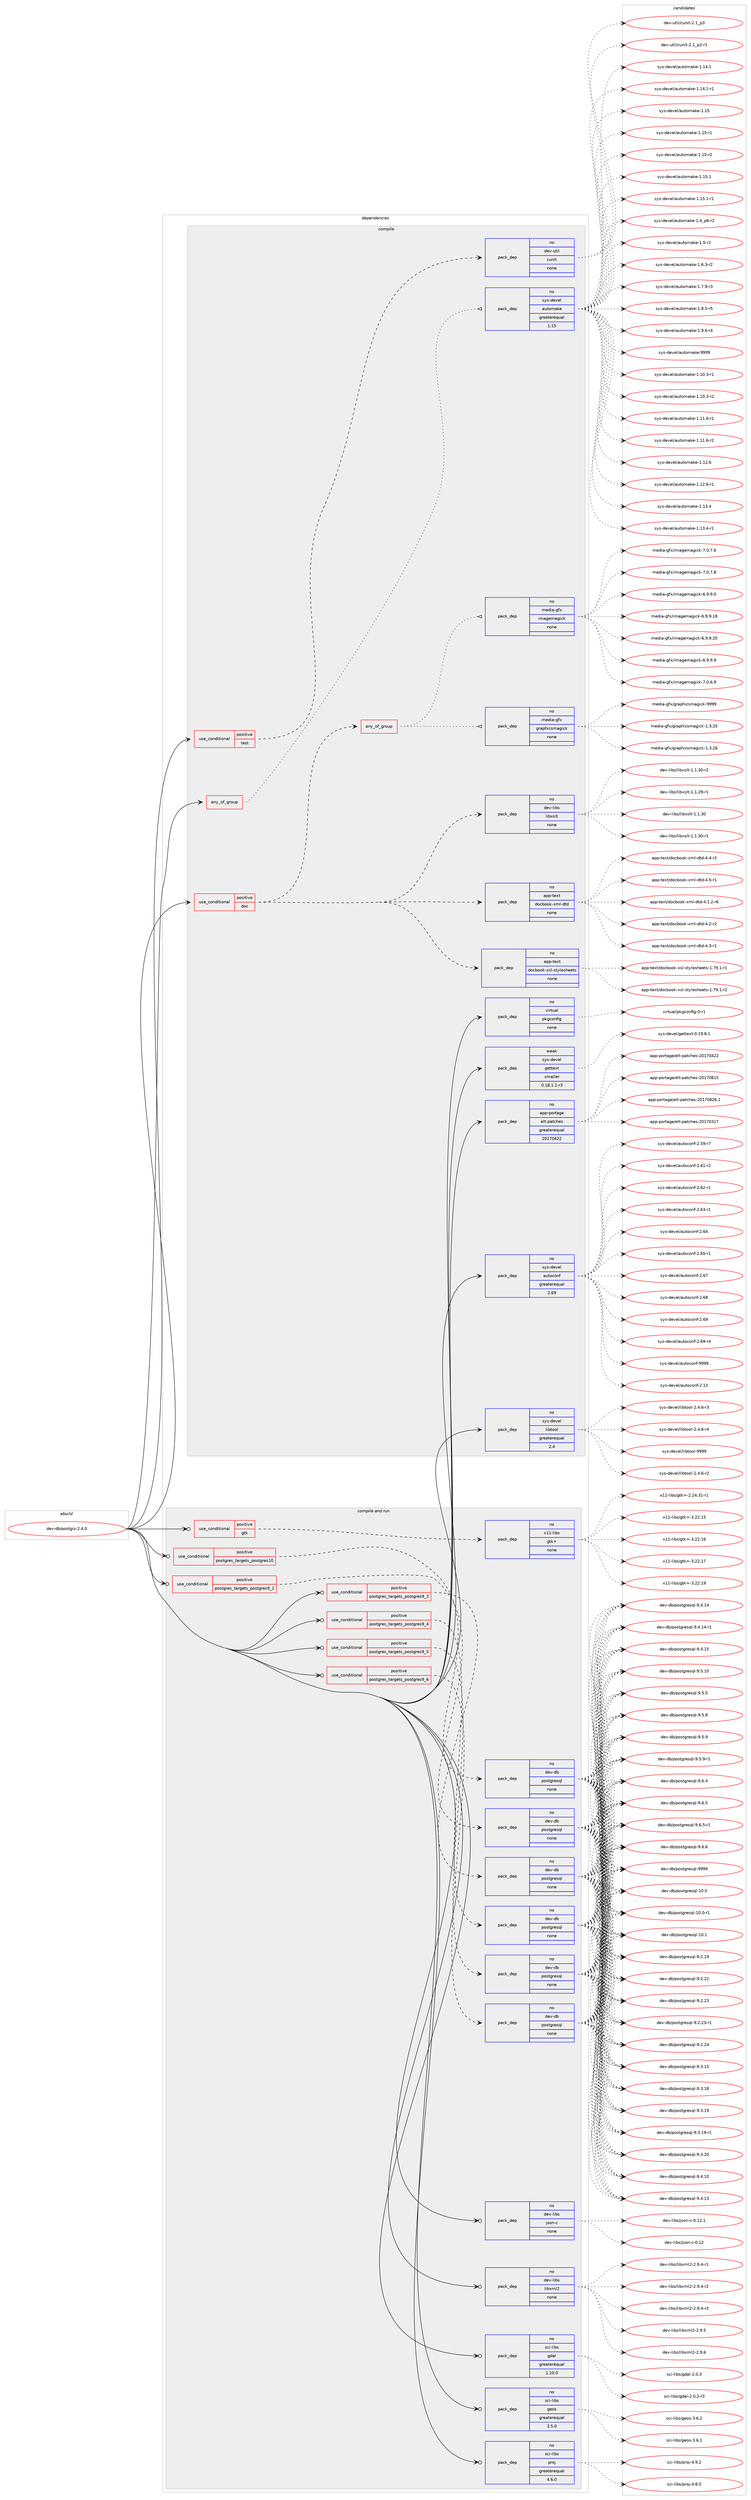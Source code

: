 digraph prolog {

# *************
# Graph options
# *************

newrank=true;
concentrate=true;
compound=true;
graph [rankdir=LR,fontname=Helvetica,fontsize=10,ranksep=1.5];#, ranksep=2.5, nodesep=0.2];
edge  [arrowhead=vee];
node  [fontname=Helvetica,fontsize=10];

# **********
# The ebuild
# **********

subgraph cluster_leftcol {
color=gray;
rank=same;
label=<<i>ebuild</i>>;
id [label="dev-db/postgis-2.4.0", color=red, width=4, href="../dev-db/postgis-2.4.0.svg"];
}

# ****************
# The dependencies
# ****************

subgraph cluster_midcol {
color=gray;
label=<<i>dependencies</i>>;
subgraph cluster_compile {
fillcolor="#eeeeee";
style=filled;
label=<<i>compile</i>>;
subgraph any1511 {
dependency68961 [label=<<TABLE BORDER="0" CELLBORDER="1" CELLSPACING="0" CELLPADDING="4"><TR><TD CELLPADDING="10">any_of_group</TD></TR></TABLE>>, shape=none, color=red];subgraph pack50859 {
dependency68962 [label=<<TABLE BORDER="0" CELLBORDER="1" CELLSPACING="0" CELLPADDING="4" WIDTH="220"><TR><TD ROWSPAN="6" CELLPADDING="30">pack_dep</TD></TR><TR><TD WIDTH="110">no</TD></TR><TR><TD>sys-devel</TD></TR><TR><TD>automake</TD></TR><TR><TD>greaterequal</TD></TR><TR><TD>1.15</TD></TR></TABLE>>, shape=none, color=blue];
}
dependency68961:e -> dependency68962:w [weight=20,style="dotted",arrowhead="oinv"];
}
id:e -> dependency68961:w [weight=20,style="solid",arrowhead="vee"];
subgraph cond16561 {
dependency68963 [label=<<TABLE BORDER="0" CELLBORDER="1" CELLSPACING="0" CELLPADDING="4"><TR><TD ROWSPAN="3" CELLPADDING="10">use_conditional</TD></TR><TR><TD>positive</TD></TR><TR><TD>doc</TD></TR></TABLE>>, shape=none, color=red];
subgraph pack50860 {
dependency68964 [label=<<TABLE BORDER="0" CELLBORDER="1" CELLSPACING="0" CELLPADDING="4" WIDTH="220"><TR><TD ROWSPAN="6" CELLPADDING="30">pack_dep</TD></TR><TR><TD WIDTH="110">no</TD></TR><TR><TD>app-text</TD></TR><TR><TD>docbook-xsl-stylesheets</TD></TR><TR><TD>none</TD></TR><TR><TD></TD></TR></TABLE>>, shape=none, color=blue];
}
dependency68963:e -> dependency68964:w [weight=20,style="dashed",arrowhead="vee"];
subgraph pack50861 {
dependency68965 [label=<<TABLE BORDER="0" CELLBORDER="1" CELLSPACING="0" CELLPADDING="4" WIDTH="220"><TR><TD ROWSPAN="6" CELLPADDING="30">pack_dep</TD></TR><TR><TD WIDTH="110">no</TD></TR><TR><TD>app-text</TD></TR><TR><TD>docbook-xml-dtd</TD></TR><TR><TD>none</TD></TR><TR><TD></TD></TR></TABLE>>, shape=none, color=blue];
}
dependency68963:e -> dependency68965:w [weight=20,style="dashed",arrowhead="vee"];
subgraph pack50862 {
dependency68966 [label=<<TABLE BORDER="0" CELLBORDER="1" CELLSPACING="0" CELLPADDING="4" WIDTH="220"><TR><TD ROWSPAN="6" CELLPADDING="30">pack_dep</TD></TR><TR><TD WIDTH="110">no</TD></TR><TR><TD>dev-libs</TD></TR><TR><TD>libxslt</TD></TR><TR><TD>none</TD></TR><TR><TD></TD></TR></TABLE>>, shape=none, color=blue];
}
dependency68963:e -> dependency68966:w [weight=20,style="dashed",arrowhead="vee"];
subgraph any1512 {
dependency68967 [label=<<TABLE BORDER="0" CELLBORDER="1" CELLSPACING="0" CELLPADDING="4"><TR><TD CELLPADDING="10">any_of_group</TD></TR></TABLE>>, shape=none, color=red];subgraph pack50863 {
dependency68968 [label=<<TABLE BORDER="0" CELLBORDER="1" CELLSPACING="0" CELLPADDING="4" WIDTH="220"><TR><TD ROWSPAN="6" CELLPADDING="30">pack_dep</TD></TR><TR><TD WIDTH="110">no</TD></TR><TR><TD>media-gfx</TD></TR><TR><TD>imagemagick</TD></TR><TR><TD>none</TD></TR><TR><TD></TD></TR></TABLE>>, shape=none, color=blue];
}
dependency68967:e -> dependency68968:w [weight=20,style="dotted",arrowhead="oinv"];
subgraph pack50864 {
dependency68969 [label=<<TABLE BORDER="0" CELLBORDER="1" CELLSPACING="0" CELLPADDING="4" WIDTH="220"><TR><TD ROWSPAN="6" CELLPADDING="30">pack_dep</TD></TR><TR><TD WIDTH="110">no</TD></TR><TR><TD>media-gfx</TD></TR><TR><TD>graphicsmagick</TD></TR><TR><TD>none</TD></TR><TR><TD></TD></TR></TABLE>>, shape=none, color=blue];
}
dependency68967:e -> dependency68969:w [weight=20,style="dotted",arrowhead="oinv"];
}
dependency68963:e -> dependency68967:w [weight=20,style="dashed",arrowhead="vee"];
}
id:e -> dependency68963:w [weight=20,style="solid",arrowhead="vee"];
subgraph cond16562 {
dependency68970 [label=<<TABLE BORDER="0" CELLBORDER="1" CELLSPACING="0" CELLPADDING="4"><TR><TD ROWSPAN="3" CELLPADDING="10">use_conditional</TD></TR><TR><TD>positive</TD></TR><TR><TD>test</TD></TR></TABLE>>, shape=none, color=red];
subgraph pack50865 {
dependency68971 [label=<<TABLE BORDER="0" CELLBORDER="1" CELLSPACING="0" CELLPADDING="4" WIDTH="220"><TR><TD ROWSPAN="6" CELLPADDING="30">pack_dep</TD></TR><TR><TD WIDTH="110">no</TD></TR><TR><TD>dev-util</TD></TR><TR><TD>cunit</TD></TR><TR><TD>none</TD></TR><TR><TD></TD></TR></TABLE>>, shape=none, color=blue];
}
dependency68970:e -> dependency68971:w [weight=20,style="dashed",arrowhead="vee"];
}
id:e -> dependency68970:w [weight=20,style="solid",arrowhead="vee"];
subgraph pack50866 {
dependency68972 [label=<<TABLE BORDER="0" CELLBORDER="1" CELLSPACING="0" CELLPADDING="4" WIDTH="220"><TR><TD ROWSPAN="6" CELLPADDING="30">pack_dep</TD></TR><TR><TD WIDTH="110">no</TD></TR><TR><TD>app-portage</TD></TR><TR><TD>elt-patches</TD></TR><TR><TD>greaterequal</TD></TR><TR><TD>20170422</TD></TR></TABLE>>, shape=none, color=blue];
}
id:e -> dependency68972:w [weight=20,style="solid",arrowhead="vee"];
subgraph pack50867 {
dependency68973 [label=<<TABLE BORDER="0" CELLBORDER="1" CELLSPACING="0" CELLPADDING="4" WIDTH="220"><TR><TD ROWSPAN="6" CELLPADDING="30">pack_dep</TD></TR><TR><TD WIDTH="110">no</TD></TR><TR><TD>sys-devel</TD></TR><TR><TD>autoconf</TD></TR><TR><TD>greaterequal</TD></TR><TR><TD>2.69</TD></TR></TABLE>>, shape=none, color=blue];
}
id:e -> dependency68973:w [weight=20,style="solid",arrowhead="vee"];
subgraph pack50868 {
dependency68974 [label=<<TABLE BORDER="0" CELLBORDER="1" CELLSPACING="0" CELLPADDING="4" WIDTH="220"><TR><TD ROWSPAN="6" CELLPADDING="30">pack_dep</TD></TR><TR><TD WIDTH="110">no</TD></TR><TR><TD>sys-devel</TD></TR><TR><TD>libtool</TD></TR><TR><TD>greaterequal</TD></TR><TR><TD>2.4</TD></TR></TABLE>>, shape=none, color=blue];
}
id:e -> dependency68974:w [weight=20,style="solid",arrowhead="vee"];
subgraph pack50869 {
dependency68975 [label=<<TABLE BORDER="0" CELLBORDER="1" CELLSPACING="0" CELLPADDING="4" WIDTH="220"><TR><TD ROWSPAN="6" CELLPADDING="30">pack_dep</TD></TR><TR><TD WIDTH="110">no</TD></TR><TR><TD>virtual</TD></TR><TR><TD>pkgconfig</TD></TR><TR><TD>none</TD></TR><TR><TD></TD></TR></TABLE>>, shape=none, color=blue];
}
id:e -> dependency68975:w [weight=20,style="solid",arrowhead="vee"];
subgraph pack50870 {
dependency68976 [label=<<TABLE BORDER="0" CELLBORDER="1" CELLSPACING="0" CELLPADDING="4" WIDTH="220"><TR><TD ROWSPAN="6" CELLPADDING="30">pack_dep</TD></TR><TR><TD WIDTH="110">weak</TD></TR><TR><TD>sys-devel</TD></TR><TR><TD>gettext</TD></TR><TR><TD>smaller</TD></TR><TR><TD>0.18.1.1-r3</TD></TR></TABLE>>, shape=none, color=blue];
}
id:e -> dependency68976:w [weight=20,style="solid",arrowhead="vee"];
}
subgraph cluster_compileandrun {
fillcolor="#eeeeee";
style=filled;
label=<<i>compile and run</i>>;
subgraph cond16563 {
dependency68977 [label=<<TABLE BORDER="0" CELLBORDER="1" CELLSPACING="0" CELLPADDING="4"><TR><TD ROWSPAN="3" CELLPADDING="10">use_conditional</TD></TR><TR><TD>positive</TD></TR><TR><TD>gtk</TD></TR></TABLE>>, shape=none, color=red];
subgraph pack50871 {
dependency68978 [label=<<TABLE BORDER="0" CELLBORDER="1" CELLSPACING="0" CELLPADDING="4" WIDTH="220"><TR><TD ROWSPAN="6" CELLPADDING="30">pack_dep</TD></TR><TR><TD WIDTH="110">no</TD></TR><TR><TD>x11-libs</TD></TR><TR><TD>gtk+</TD></TR><TR><TD>none</TD></TR><TR><TD></TD></TR></TABLE>>, shape=none, color=blue];
}
dependency68977:e -> dependency68978:w [weight=20,style="dashed",arrowhead="vee"];
}
id:e -> dependency68977:w [weight=20,style="solid",arrowhead="odotvee"];
subgraph cond16564 {
dependency68979 [label=<<TABLE BORDER="0" CELLBORDER="1" CELLSPACING="0" CELLPADDING="4"><TR><TD ROWSPAN="3" CELLPADDING="10">use_conditional</TD></TR><TR><TD>positive</TD></TR><TR><TD>postgres_targets_postgres10</TD></TR></TABLE>>, shape=none, color=red];
subgraph pack50872 {
dependency68980 [label=<<TABLE BORDER="0" CELLBORDER="1" CELLSPACING="0" CELLPADDING="4" WIDTH="220"><TR><TD ROWSPAN="6" CELLPADDING="30">pack_dep</TD></TR><TR><TD WIDTH="110">no</TD></TR><TR><TD>dev-db</TD></TR><TR><TD>postgresql</TD></TR><TR><TD>none</TD></TR><TR><TD></TD></TR></TABLE>>, shape=none, color=blue];
}
dependency68979:e -> dependency68980:w [weight=20,style="dashed",arrowhead="vee"];
}
id:e -> dependency68979:w [weight=20,style="solid",arrowhead="odotvee"];
subgraph cond16565 {
dependency68981 [label=<<TABLE BORDER="0" CELLBORDER="1" CELLSPACING="0" CELLPADDING="4"><TR><TD ROWSPAN="3" CELLPADDING="10">use_conditional</TD></TR><TR><TD>positive</TD></TR><TR><TD>postgres_targets_postgres9_2</TD></TR></TABLE>>, shape=none, color=red];
subgraph pack50873 {
dependency68982 [label=<<TABLE BORDER="0" CELLBORDER="1" CELLSPACING="0" CELLPADDING="4" WIDTH="220"><TR><TD ROWSPAN="6" CELLPADDING="30">pack_dep</TD></TR><TR><TD WIDTH="110">no</TD></TR><TR><TD>dev-db</TD></TR><TR><TD>postgresql</TD></TR><TR><TD>none</TD></TR><TR><TD></TD></TR></TABLE>>, shape=none, color=blue];
}
dependency68981:e -> dependency68982:w [weight=20,style="dashed",arrowhead="vee"];
}
id:e -> dependency68981:w [weight=20,style="solid",arrowhead="odotvee"];
subgraph cond16566 {
dependency68983 [label=<<TABLE BORDER="0" CELLBORDER="1" CELLSPACING="0" CELLPADDING="4"><TR><TD ROWSPAN="3" CELLPADDING="10">use_conditional</TD></TR><TR><TD>positive</TD></TR><TR><TD>postgres_targets_postgres9_3</TD></TR></TABLE>>, shape=none, color=red];
subgraph pack50874 {
dependency68984 [label=<<TABLE BORDER="0" CELLBORDER="1" CELLSPACING="0" CELLPADDING="4" WIDTH="220"><TR><TD ROWSPAN="6" CELLPADDING="30">pack_dep</TD></TR><TR><TD WIDTH="110">no</TD></TR><TR><TD>dev-db</TD></TR><TR><TD>postgresql</TD></TR><TR><TD>none</TD></TR><TR><TD></TD></TR></TABLE>>, shape=none, color=blue];
}
dependency68983:e -> dependency68984:w [weight=20,style="dashed",arrowhead="vee"];
}
id:e -> dependency68983:w [weight=20,style="solid",arrowhead="odotvee"];
subgraph cond16567 {
dependency68985 [label=<<TABLE BORDER="0" CELLBORDER="1" CELLSPACING="0" CELLPADDING="4"><TR><TD ROWSPAN="3" CELLPADDING="10">use_conditional</TD></TR><TR><TD>positive</TD></TR><TR><TD>postgres_targets_postgres9_4</TD></TR></TABLE>>, shape=none, color=red];
subgraph pack50875 {
dependency68986 [label=<<TABLE BORDER="0" CELLBORDER="1" CELLSPACING="0" CELLPADDING="4" WIDTH="220"><TR><TD ROWSPAN="6" CELLPADDING="30">pack_dep</TD></TR><TR><TD WIDTH="110">no</TD></TR><TR><TD>dev-db</TD></TR><TR><TD>postgresql</TD></TR><TR><TD>none</TD></TR><TR><TD></TD></TR></TABLE>>, shape=none, color=blue];
}
dependency68985:e -> dependency68986:w [weight=20,style="dashed",arrowhead="vee"];
}
id:e -> dependency68985:w [weight=20,style="solid",arrowhead="odotvee"];
subgraph cond16568 {
dependency68987 [label=<<TABLE BORDER="0" CELLBORDER="1" CELLSPACING="0" CELLPADDING="4"><TR><TD ROWSPAN="3" CELLPADDING="10">use_conditional</TD></TR><TR><TD>positive</TD></TR><TR><TD>postgres_targets_postgres9_5</TD></TR></TABLE>>, shape=none, color=red];
subgraph pack50876 {
dependency68988 [label=<<TABLE BORDER="0" CELLBORDER="1" CELLSPACING="0" CELLPADDING="4" WIDTH="220"><TR><TD ROWSPAN="6" CELLPADDING="30">pack_dep</TD></TR><TR><TD WIDTH="110">no</TD></TR><TR><TD>dev-db</TD></TR><TR><TD>postgresql</TD></TR><TR><TD>none</TD></TR><TR><TD></TD></TR></TABLE>>, shape=none, color=blue];
}
dependency68987:e -> dependency68988:w [weight=20,style="dashed",arrowhead="vee"];
}
id:e -> dependency68987:w [weight=20,style="solid",arrowhead="odotvee"];
subgraph cond16569 {
dependency68989 [label=<<TABLE BORDER="0" CELLBORDER="1" CELLSPACING="0" CELLPADDING="4"><TR><TD ROWSPAN="3" CELLPADDING="10">use_conditional</TD></TR><TR><TD>positive</TD></TR><TR><TD>postgres_targets_postgres9_6</TD></TR></TABLE>>, shape=none, color=red];
subgraph pack50877 {
dependency68990 [label=<<TABLE BORDER="0" CELLBORDER="1" CELLSPACING="0" CELLPADDING="4" WIDTH="220"><TR><TD ROWSPAN="6" CELLPADDING="30">pack_dep</TD></TR><TR><TD WIDTH="110">no</TD></TR><TR><TD>dev-db</TD></TR><TR><TD>postgresql</TD></TR><TR><TD>none</TD></TR><TR><TD></TD></TR></TABLE>>, shape=none, color=blue];
}
dependency68989:e -> dependency68990:w [weight=20,style="dashed",arrowhead="vee"];
}
id:e -> dependency68989:w [weight=20,style="solid",arrowhead="odotvee"];
subgraph pack50878 {
dependency68991 [label=<<TABLE BORDER="0" CELLBORDER="1" CELLSPACING="0" CELLPADDING="4" WIDTH="220"><TR><TD ROWSPAN="6" CELLPADDING="30">pack_dep</TD></TR><TR><TD WIDTH="110">no</TD></TR><TR><TD>dev-libs</TD></TR><TR><TD>json-c</TD></TR><TR><TD>none</TD></TR><TR><TD></TD></TR></TABLE>>, shape=none, color=blue];
}
id:e -> dependency68991:w [weight=20,style="solid",arrowhead="odotvee"];
subgraph pack50879 {
dependency68992 [label=<<TABLE BORDER="0" CELLBORDER="1" CELLSPACING="0" CELLPADDING="4" WIDTH="220"><TR><TD ROWSPAN="6" CELLPADDING="30">pack_dep</TD></TR><TR><TD WIDTH="110">no</TD></TR><TR><TD>dev-libs</TD></TR><TR><TD>libxml2</TD></TR><TR><TD>none</TD></TR><TR><TD></TD></TR></TABLE>>, shape=none, color=blue];
}
id:e -> dependency68992:w [weight=20,style="solid",arrowhead="odotvee"];
subgraph pack50880 {
dependency68993 [label=<<TABLE BORDER="0" CELLBORDER="1" CELLSPACING="0" CELLPADDING="4" WIDTH="220"><TR><TD ROWSPAN="6" CELLPADDING="30">pack_dep</TD></TR><TR><TD WIDTH="110">no</TD></TR><TR><TD>sci-libs</TD></TR><TR><TD>gdal</TD></TR><TR><TD>greaterequal</TD></TR><TR><TD>1.10.0</TD></TR></TABLE>>, shape=none, color=blue];
}
id:e -> dependency68993:w [weight=20,style="solid",arrowhead="odotvee"];
subgraph pack50881 {
dependency68994 [label=<<TABLE BORDER="0" CELLBORDER="1" CELLSPACING="0" CELLPADDING="4" WIDTH="220"><TR><TD ROWSPAN="6" CELLPADDING="30">pack_dep</TD></TR><TR><TD WIDTH="110">no</TD></TR><TR><TD>sci-libs</TD></TR><TR><TD>geos</TD></TR><TR><TD>greaterequal</TD></TR><TR><TD>3.5.0</TD></TR></TABLE>>, shape=none, color=blue];
}
id:e -> dependency68994:w [weight=20,style="solid",arrowhead="odotvee"];
subgraph pack50882 {
dependency68995 [label=<<TABLE BORDER="0" CELLBORDER="1" CELLSPACING="0" CELLPADDING="4" WIDTH="220"><TR><TD ROWSPAN="6" CELLPADDING="30">pack_dep</TD></TR><TR><TD WIDTH="110">no</TD></TR><TR><TD>sci-libs</TD></TR><TR><TD>proj</TD></TR><TR><TD>greaterequal</TD></TR><TR><TD>4.6.0</TD></TR></TABLE>>, shape=none, color=blue];
}
id:e -> dependency68995:w [weight=20,style="solid",arrowhead="odotvee"];
}
subgraph cluster_run {
fillcolor="#eeeeee";
style=filled;
label=<<i>run</i>>;
}
}

# **************
# The candidates
# **************

subgraph cluster_choices {
rank=same;
color=gray;
label=<<i>candidates</i>>;

subgraph choice50859 {
color=black;
nodesep=1;
choice11512111545100101118101108479711711611110997107101454946494846514511449 [label="sys-devel/automake-1.10.3-r1", color=red, width=4,href="../sys-devel/automake-1.10.3-r1.svg"];
choice11512111545100101118101108479711711611110997107101454946494846514511450 [label="sys-devel/automake-1.10.3-r2", color=red, width=4,href="../sys-devel/automake-1.10.3-r2.svg"];
choice11512111545100101118101108479711711611110997107101454946494946544511449 [label="sys-devel/automake-1.11.6-r1", color=red, width=4,href="../sys-devel/automake-1.11.6-r1.svg"];
choice11512111545100101118101108479711711611110997107101454946494946544511450 [label="sys-devel/automake-1.11.6-r2", color=red, width=4,href="../sys-devel/automake-1.11.6-r2.svg"];
choice1151211154510010111810110847971171161111099710710145494649504654 [label="sys-devel/automake-1.12.6", color=red, width=4,href="../sys-devel/automake-1.12.6.svg"];
choice11512111545100101118101108479711711611110997107101454946495046544511449 [label="sys-devel/automake-1.12.6-r1", color=red, width=4,href="../sys-devel/automake-1.12.6-r1.svg"];
choice1151211154510010111810110847971171161111099710710145494649514652 [label="sys-devel/automake-1.13.4", color=red, width=4,href="../sys-devel/automake-1.13.4.svg"];
choice11512111545100101118101108479711711611110997107101454946495146524511449 [label="sys-devel/automake-1.13.4-r1", color=red, width=4,href="../sys-devel/automake-1.13.4-r1.svg"];
choice1151211154510010111810110847971171161111099710710145494649524649 [label="sys-devel/automake-1.14.1", color=red, width=4,href="../sys-devel/automake-1.14.1.svg"];
choice11512111545100101118101108479711711611110997107101454946495246494511449 [label="sys-devel/automake-1.14.1-r1", color=red, width=4,href="../sys-devel/automake-1.14.1-r1.svg"];
choice115121115451001011181011084797117116111109971071014549464953 [label="sys-devel/automake-1.15", color=red, width=4,href="../sys-devel/automake-1.15.svg"];
choice1151211154510010111810110847971171161111099710710145494649534511449 [label="sys-devel/automake-1.15-r1", color=red, width=4,href="../sys-devel/automake-1.15-r1.svg"];
choice1151211154510010111810110847971171161111099710710145494649534511450 [label="sys-devel/automake-1.15-r2", color=red, width=4,href="../sys-devel/automake-1.15-r2.svg"];
choice1151211154510010111810110847971171161111099710710145494649534649 [label="sys-devel/automake-1.15.1", color=red, width=4,href="../sys-devel/automake-1.15.1.svg"];
choice11512111545100101118101108479711711611110997107101454946495346494511449 [label="sys-devel/automake-1.15.1-r1", color=red, width=4,href="../sys-devel/automake-1.15.1-r1.svg"];
choice115121115451001011181011084797117116111109971071014549465295112544511450 [label="sys-devel/automake-1.4_p6-r2", color=red, width=4,href="../sys-devel/automake-1.4_p6-r2.svg"];
choice11512111545100101118101108479711711611110997107101454946534511450 [label="sys-devel/automake-1.5-r2", color=red, width=4,href="../sys-devel/automake-1.5-r2.svg"];
choice115121115451001011181011084797117116111109971071014549465446514511450 [label="sys-devel/automake-1.6.3-r2", color=red, width=4,href="../sys-devel/automake-1.6.3-r2.svg"];
choice115121115451001011181011084797117116111109971071014549465546574511451 [label="sys-devel/automake-1.7.9-r3", color=red, width=4,href="../sys-devel/automake-1.7.9-r3.svg"];
choice115121115451001011181011084797117116111109971071014549465646534511453 [label="sys-devel/automake-1.8.5-r5", color=red, width=4,href="../sys-devel/automake-1.8.5-r5.svg"];
choice115121115451001011181011084797117116111109971071014549465746544511452 [label="sys-devel/automake-1.9.6-r4", color=red, width=4,href="../sys-devel/automake-1.9.6-r4.svg"];
choice115121115451001011181011084797117116111109971071014557575757 [label="sys-devel/automake-9999", color=red, width=4,href="../sys-devel/automake-9999.svg"];
dependency68962:e -> choice11512111545100101118101108479711711611110997107101454946494846514511449:w [style=dotted,weight="100"];
dependency68962:e -> choice11512111545100101118101108479711711611110997107101454946494846514511450:w [style=dotted,weight="100"];
dependency68962:e -> choice11512111545100101118101108479711711611110997107101454946494946544511449:w [style=dotted,weight="100"];
dependency68962:e -> choice11512111545100101118101108479711711611110997107101454946494946544511450:w [style=dotted,weight="100"];
dependency68962:e -> choice1151211154510010111810110847971171161111099710710145494649504654:w [style=dotted,weight="100"];
dependency68962:e -> choice11512111545100101118101108479711711611110997107101454946495046544511449:w [style=dotted,weight="100"];
dependency68962:e -> choice1151211154510010111810110847971171161111099710710145494649514652:w [style=dotted,weight="100"];
dependency68962:e -> choice11512111545100101118101108479711711611110997107101454946495146524511449:w [style=dotted,weight="100"];
dependency68962:e -> choice1151211154510010111810110847971171161111099710710145494649524649:w [style=dotted,weight="100"];
dependency68962:e -> choice11512111545100101118101108479711711611110997107101454946495246494511449:w [style=dotted,weight="100"];
dependency68962:e -> choice115121115451001011181011084797117116111109971071014549464953:w [style=dotted,weight="100"];
dependency68962:e -> choice1151211154510010111810110847971171161111099710710145494649534511449:w [style=dotted,weight="100"];
dependency68962:e -> choice1151211154510010111810110847971171161111099710710145494649534511450:w [style=dotted,weight="100"];
dependency68962:e -> choice1151211154510010111810110847971171161111099710710145494649534649:w [style=dotted,weight="100"];
dependency68962:e -> choice11512111545100101118101108479711711611110997107101454946495346494511449:w [style=dotted,weight="100"];
dependency68962:e -> choice115121115451001011181011084797117116111109971071014549465295112544511450:w [style=dotted,weight="100"];
dependency68962:e -> choice11512111545100101118101108479711711611110997107101454946534511450:w [style=dotted,weight="100"];
dependency68962:e -> choice115121115451001011181011084797117116111109971071014549465446514511450:w [style=dotted,weight="100"];
dependency68962:e -> choice115121115451001011181011084797117116111109971071014549465546574511451:w [style=dotted,weight="100"];
dependency68962:e -> choice115121115451001011181011084797117116111109971071014549465646534511453:w [style=dotted,weight="100"];
dependency68962:e -> choice115121115451001011181011084797117116111109971071014549465746544511452:w [style=dotted,weight="100"];
dependency68962:e -> choice115121115451001011181011084797117116111109971071014557575757:w [style=dotted,weight="100"];
}
subgraph choice50860 {
color=black;
nodesep=1;
choice97112112451161011201164710011199981111111074512011510845115116121108101115104101101116115454946555746494511449 [label="app-text/docbook-xsl-stylesheets-1.79.1-r1", color=red, width=4,href="../app-text/docbook-xsl-stylesheets-1.79.1-r1.svg"];
choice97112112451161011201164710011199981111111074512011510845115116121108101115104101101116115454946555746494511450 [label="app-text/docbook-xsl-stylesheets-1.79.1-r2", color=red, width=4,href="../app-text/docbook-xsl-stylesheets-1.79.1-r2.svg"];
dependency68964:e -> choice97112112451161011201164710011199981111111074512011510845115116121108101115104101101116115454946555746494511449:w [style=dotted,weight="100"];
dependency68964:e -> choice97112112451161011201164710011199981111111074512011510845115116121108101115104101101116115454946555746494511450:w [style=dotted,weight="100"];
}
subgraph choice50861 {
color=black;
nodesep=1;
choice971121124511610112011647100111999811111110745120109108451001161004552464946504511454 [label="app-text/docbook-xml-dtd-4.1.2-r6", color=red, width=4,href="../app-text/docbook-xml-dtd-4.1.2-r6.svg"];
choice97112112451161011201164710011199981111111074512010910845100116100455246504511450 [label="app-text/docbook-xml-dtd-4.2-r2", color=red, width=4,href="../app-text/docbook-xml-dtd-4.2-r2.svg"];
choice97112112451161011201164710011199981111111074512010910845100116100455246514511449 [label="app-text/docbook-xml-dtd-4.3-r1", color=red, width=4,href="../app-text/docbook-xml-dtd-4.3-r1.svg"];
choice97112112451161011201164710011199981111111074512010910845100116100455246524511450 [label="app-text/docbook-xml-dtd-4.4-r2", color=red, width=4,href="../app-text/docbook-xml-dtd-4.4-r2.svg"];
choice97112112451161011201164710011199981111111074512010910845100116100455246534511449 [label="app-text/docbook-xml-dtd-4.5-r1", color=red, width=4,href="../app-text/docbook-xml-dtd-4.5-r1.svg"];
dependency68965:e -> choice971121124511610112011647100111999811111110745120109108451001161004552464946504511454:w [style=dotted,weight="100"];
dependency68965:e -> choice97112112451161011201164710011199981111111074512010910845100116100455246504511450:w [style=dotted,weight="100"];
dependency68965:e -> choice97112112451161011201164710011199981111111074512010910845100116100455246514511449:w [style=dotted,weight="100"];
dependency68965:e -> choice97112112451161011201164710011199981111111074512010910845100116100455246524511450:w [style=dotted,weight="100"];
dependency68965:e -> choice97112112451161011201164710011199981111111074512010910845100116100455246534511449:w [style=dotted,weight="100"];
}
subgraph choice50862 {
color=black;
nodesep=1;
choice10010111845108105981154710810598120115108116454946494650574511449 [label="dev-libs/libxslt-1.1.29-r1", color=red, width=4,href="../dev-libs/libxslt-1.1.29-r1.svg"];
choice1001011184510810598115471081059812011510811645494649465148 [label="dev-libs/libxslt-1.1.30", color=red, width=4,href="../dev-libs/libxslt-1.1.30.svg"];
choice10010111845108105981154710810598120115108116454946494651484511449 [label="dev-libs/libxslt-1.1.30-r1", color=red, width=4,href="../dev-libs/libxslt-1.1.30-r1.svg"];
choice10010111845108105981154710810598120115108116454946494651484511450 [label="dev-libs/libxslt-1.1.30-r2", color=red, width=4,href="../dev-libs/libxslt-1.1.30-r2.svg"];
dependency68966:e -> choice10010111845108105981154710810598120115108116454946494650574511449:w [style=dotted,weight="100"];
dependency68966:e -> choice1001011184510810598115471081059812011510811645494649465148:w [style=dotted,weight="100"];
dependency68966:e -> choice10010111845108105981154710810598120115108116454946494651484511449:w [style=dotted,weight="100"];
dependency68966:e -> choice10010111845108105981154710810598120115108116454946494651484511450:w [style=dotted,weight="100"];
}
subgraph choice50863 {
color=black;
nodesep=1;
choice1091011001059745103102120471051099710310110997103105991074554465746574648 [label="media-gfx/imagemagick-6.9.9.0", color=red, width=4,href="../media-gfx/imagemagick-6.9.9.0.svg"];
choice109101100105974510310212047105109971031011099710310599107455446574657464956 [label="media-gfx/imagemagick-6.9.9.18", color=red, width=4,href="../media-gfx/imagemagick-6.9.9.18.svg"];
choice109101100105974510310212047105109971031011099710310599107455446574657465048 [label="media-gfx/imagemagick-6.9.9.20", color=red, width=4,href="../media-gfx/imagemagick-6.9.9.20.svg"];
choice1091011001059745103102120471051099710310110997103105991074554465746574657 [label="media-gfx/imagemagick-6.9.9.9", color=red, width=4,href="../media-gfx/imagemagick-6.9.9.9.svg"];
choice1091011001059745103102120471051099710310110997103105991074555464846544657 [label="media-gfx/imagemagick-7.0.6.9", color=red, width=4,href="../media-gfx/imagemagick-7.0.6.9.svg"];
choice1091011001059745103102120471051099710310110997103105991074555464846554654 [label="media-gfx/imagemagick-7.0.7.6", color=red, width=4,href="../media-gfx/imagemagick-7.0.7.6.svg"];
choice1091011001059745103102120471051099710310110997103105991074555464846554656 [label="media-gfx/imagemagick-7.0.7.8", color=red, width=4,href="../media-gfx/imagemagick-7.0.7.8.svg"];
dependency68968:e -> choice1091011001059745103102120471051099710310110997103105991074554465746574648:w [style=dotted,weight="100"];
dependency68968:e -> choice109101100105974510310212047105109971031011099710310599107455446574657464956:w [style=dotted,weight="100"];
dependency68968:e -> choice109101100105974510310212047105109971031011099710310599107455446574657465048:w [style=dotted,weight="100"];
dependency68968:e -> choice1091011001059745103102120471051099710310110997103105991074554465746574657:w [style=dotted,weight="100"];
dependency68968:e -> choice1091011001059745103102120471051099710310110997103105991074555464846544657:w [style=dotted,weight="100"];
dependency68968:e -> choice1091011001059745103102120471051099710310110997103105991074555464846554654:w [style=dotted,weight="100"];
dependency68968:e -> choice1091011001059745103102120471051099710310110997103105991074555464846554656:w [style=dotted,weight="100"];
}
subgraph choice50864 {
color=black;
nodesep=1;
choice1091011001059745103102120471031149711210410599115109971031059910745494651465053 [label="media-gfx/graphicsmagick-1.3.25", color=red, width=4,href="../media-gfx/graphicsmagick-1.3.25.svg"];
choice1091011001059745103102120471031149711210410599115109971031059910745494651465054 [label="media-gfx/graphicsmagick-1.3.26", color=red, width=4,href="../media-gfx/graphicsmagick-1.3.26.svg"];
choice109101100105974510310212047103114971121041059911510997103105991074557575757 [label="media-gfx/graphicsmagick-9999", color=red, width=4,href="../media-gfx/graphicsmagick-9999.svg"];
dependency68969:e -> choice1091011001059745103102120471031149711210410599115109971031059910745494651465053:w [style=dotted,weight="100"];
dependency68969:e -> choice1091011001059745103102120471031149711210410599115109971031059910745494651465054:w [style=dotted,weight="100"];
dependency68969:e -> choice109101100105974510310212047103114971121041059911510997103105991074557575757:w [style=dotted,weight="100"];
}
subgraph choice50865 {
color=black;
nodesep=1;
choice1001011184511711610510847991171101051164550464995112504511449 [label="dev-util/cunit-2.1_p2-r1", color=red, width=4,href="../dev-util/cunit-2.1_p2-r1.svg"];
choice100101118451171161051084799117110105116455046499511251 [label="dev-util/cunit-2.1_p3", color=red, width=4,href="../dev-util/cunit-2.1_p3.svg"];
dependency68971:e -> choice1001011184511711610510847991171101051164550464995112504511449:w [style=dotted,weight="100"];
dependency68971:e -> choice100101118451171161051084799117110105116455046499511251:w [style=dotted,weight="100"];
}
subgraph choice50866 {
color=black;
nodesep=1;
choice97112112451121111141169710310147101108116451129711699104101115455048495548514955 [label="app-portage/elt-patches-20170317", color=red, width=4,href="../app-portage/elt-patches-20170317.svg"];
choice97112112451121111141169710310147101108116451129711699104101115455048495548525050 [label="app-portage/elt-patches-20170422", color=red, width=4,href="../app-portage/elt-patches-20170422.svg"];
choice97112112451121111141169710310147101108116451129711699104101115455048495548564953 [label="app-portage/elt-patches-20170815", color=red, width=4,href="../app-portage/elt-patches-20170815.svg"];
choice971121124511211111411697103101471011081164511297116991041011154550484955485650544649 [label="app-portage/elt-patches-20170826.1", color=red, width=4,href="../app-portage/elt-patches-20170826.1.svg"];
dependency68972:e -> choice97112112451121111141169710310147101108116451129711699104101115455048495548514955:w [style=dotted,weight="100"];
dependency68972:e -> choice97112112451121111141169710310147101108116451129711699104101115455048495548525050:w [style=dotted,weight="100"];
dependency68972:e -> choice97112112451121111141169710310147101108116451129711699104101115455048495548564953:w [style=dotted,weight="100"];
dependency68972:e -> choice971121124511211111411697103101471011081164511297116991041011154550484955485650544649:w [style=dotted,weight="100"];
}
subgraph choice50867 {
color=black;
nodesep=1;
choice115121115451001011181011084797117116111991111101024550464951 [label="sys-devel/autoconf-2.13", color=red, width=4,href="../sys-devel/autoconf-2.13.svg"];
choice1151211154510010111810110847971171161119911111010245504653574511455 [label="sys-devel/autoconf-2.59-r7", color=red, width=4,href="../sys-devel/autoconf-2.59-r7.svg"];
choice1151211154510010111810110847971171161119911111010245504654494511450 [label="sys-devel/autoconf-2.61-r2", color=red, width=4,href="../sys-devel/autoconf-2.61-r2.svg"];
choice1151211154510010111810110847971171161119911111010245504654504511449 [label="sys-devel/autoconf-2.62-r1", color=red, width=4,href="../sys-devel/autoconf-2.62-r1.svg"];
choice1151211154510010111810110847971171161119911111010245504654514511449 [label="sys-devel/autoconf-2.63-r1", color=red, width=4,href="../sys-devel/autoconf-2.63-r1.svg"];
choice115121115451001011181011084797117116111991111101024550465452 [label="sys-devel/autoconf-2.64", color=red, width=4,href="../sys-devel/autoconf-2.64.svg"];
choice1151211154510010111810110847971171161119911111010245504654534511449 [label="sys-devel/autoconf-2.65-r1", color=red, width=4,href="../sys-devel/autoconf-2.65-r1.svg"];
choice115121115451001011181011084797117116111991111101024550465455 [label="sys-devel/autoconf-2.67", color=red, width=4,href="../sys-devel/autoconf-2.67.svg"];
choice115121115451001011181011084797117116111991111101024550465456 [label="sys-devel/autoconf-2.68", color=red, width=4,href="../sys-devel/autoconf-2.68.svg"];
choice115121115451001011181011084797117116111991111101024550465457 [label="sys-devel/autoconf-2.69", color=red, width=4,href="../sys-devel/autoconf-2.69.svg"];
choice1151211154510010111810110847971171161119911111010245504654574511452 [label="sys-devel/autoconf-2.69-r4", color=red, width=4,href="../sys-devel/autoconf-2.69-r4.svg"];
choice115121115451001011181011084797117116111991111101024557575757 [label="sys-devel/autoconf-9999", color=red, width=4,href="../sys-devel/autoconf-9999.svg"];
dependency68973:e -> choice115121115451001011181011084797117116111991111101024550464951:w [style=dotted,weight="100"];
dependency68973:e -> choice1151211154510010111810110847971171161119911111010245504653574511455:w [style=dotted,weight="100"];
dependency68973:e -> choice1151211154510010111810110847971171161119911111010245504654494511450:w [style=dotted,weight="100"];
dependency68973:e -> choice1151211154510010111810110847971171161119911111010245504654504511449:w [style=dotted,weight="100"];
dependency68973:e -> choice1151211154510010111810110847971171161119911111010245504654514511449:w [style=dotted,weight="100"];
dependency68973:e -> choice115121115451001011181011084797117116111991111101024550465452:w [style=dotted,weight="100"];
dependency68973:e -> choice1151211154510010111810110847971171161119911111010245504654534511449:w [style=dotted,weight="100"];
dependency68973:e -> choice115121115451001011181011084797117116111991111101024550465455:w [style=dotted,weight="100"];
dependency68973:e -> choice115121115451001011181011084797117116111991111101024550465456:w [style=dotted,weight="100"];
dependency68973:e -> choice115121115451001011181011084797117116111991111101024550465457:w [style=dotted,weight="100"];
dependency68973:e -> choice1151211154510010111810110847971171161119911111010245504654574511452:w [style=dotted,weight="100"];
dependency68973:e -> choice115121115451001011181011084797117116111991111101024557575757:w [style=dotted,weight="100"];
}
subgraph choice50868 {
color=black;
nodesep=1;
choice1151211154510010111810110847108105981161111111084550465246544511450 [label="sys-devel/libtool-2.4.6-r2", color=red, width=4,href="../sys-devel/libtool-2.4.6-r2.svg"];
choice1151211154510010111810110847108105981161111111084550465246544511451 [label="sys-devel/libtool-2.4.6-r3", color=red, width=4,href="../sys-devel/libtool-2.4.6-r3.svg"];
choice1151211154510010111810110847108105981161111111084550465246544511452 [label="sys-devel/libtool-2.4.6-r4", color=red, width=4,href="../sys-devel/libtool-2.4.6-r4.svg"];
choice1151211154510010111810110847108105981161111111084557575757 [label="sys-devel/libtool-9999", color=red, width=4,href="../sys-devel/libtool-9999.svg"];
dependency68974:e -> choice1151211154510010111810110847108105981161111111084550465246544511450:w [style=dotted,weight="100"];
dependency68974:e -> choice1151211154510010111810110847108105981161111111084550465246544511451:w [style=dotted,weight="100"];
dependency68974:e -> choice1151211154510010111810110847108105981161111111084550465246544511452:w [style=dotted,weight="100"];
dependency68974:e -> choice1151211154510010111810110847108105981161111111084557575757:w [style=dotted,weight="100"];
}
subgraph choice50869 {
color=black;
nodesep=1;
choice11810511411611797108471121071039911111010210510345484511449 [label="virtual/pkgconfig-0-r1", color=red, width=4,href="../virtual/pkgconfig-0-r1.svg"];
dependency68975:e -> choice11810511411611797108471121071039911111010210510345484511449:w [style=dotted,weight="100"];
}
subgraph choice50870 {
color=black;
nodesep=1;
choice1151211154510010111810110847103101116116101120116454846495746564649 [label="sys-devel/gettext-0.19.8.1", color=red, width=4,href="../sys-devel/gettext-0.19.8.1.svg"];
dependency68976:e -> choice1151211154510010111810110847103101116116101120116454846495746564649:w [style=dotted,weight="100"];
}
subgraph choice50871 {
color=black;
nodesep=1;
choice12049494510810598115471031161074345504650524651494511449 [label="x11-libs/gtk+-2.24.31-r1", color=red, width=4,href="../x11-libs/gtk+-2.24.31-r1.svg"];
choice1204949451081059811547103116107434551465050464953 [label="x11-libs/gtk+-3.22.15", color=red, width=4,href="../x11-libs/gtk+-3.22.15.svg"];
choice1204949451081059811547103116107434551465050464954 [label="x11-libs/gtk+-3.22.16", color=red, width=4,href="../x11-libs/gtk+-3.22.16.svg"];
choice1204949451081059811547103116107434551465050464955 [label="x11-libs/gtk+-3.22.17", color=red, width=4,href="../x11-libs/gtk+-3.22.17.svg"];
choice1204949451081059811547103116107434551465050464957 [label="x11-libs/gtk+-3.22.19", color=red, width=4,href="../x11-libs/gtk+-3.22.19.svg"];
dependency68978:e -> choice12049494510810598115471031161074345504650524651494511449:w [style=dotted,weight="100"];
dependency68978:e -> choice1204949451081059811547103116107434551465050464953:w [style=dotted,weight="100"];
dependency68978:e -> choice1204949451081059811547103116107434551465050464954:w [style=dotted,weight="100"];
dependency68978:e -> choice1204949451081059811547103116107434551465050464955:w [style=dotted,weight="100"];
dependency68978:e -> choice1204949451081059811547103116107434551465050464957:w [style=dotted,weight="100"];
}
subgraph choice50872 {
color=black;
nodesep=1;
choice1001011184510098471121111151161031141011151131084549484648 [label="dev-db/postgresql-10.0", color=red, width=4,href="../dev-db/postgresql-10.0.svg"];
choice10010111845100984711211111511610311410111511310845494846484511449 [label="dev-db/postgresql-10.0-r1", color=red, width=4,href="../dev-db/postgresql-10.0-r1.svg"];
choice1001011184510098471121111151161031141011151131084549484649 [label="dev-db/postgresql-10.1", color=red, width=4,href="../dev-db/postgresql-10.1.svg"];
choice10010111845100984711211111511610311410111511310845574650464957 [label="dev-db/postgresql-9.2.19", color=red, width=4,href="../dev-db/postgresql-9.2.19.svg"];
choice10010111845100984711211111511610311410111511310845574650465050 [label="dev-db/postgresql-9.2.22", color=red, width=4,href="../dev-db/postgresql-9.2.22.svg"];
choice10010111845100984711211111511610311410111511310845574650465051 [label="dev-db/postgresql-9.2.23", color=red, width=4,href="../dev-db/postgresql-9.2.23.svg"];
choice100101118451009847112111115116103114101115113108455746504650514511449 [label="dev-db/postgresql-9.2.23-r1", color=red, width=4,href="../dev-db/postgresql-9.2.23-r1.svg"];
choice10010111845100984711211111511610311410111511310845574650465052 [label="dev-db/postgresql-9.2.24", color=red, width=4,href="../dev-db/postgresql-9.2.24.svg"];
choice10010111845100984711211111511610311410111511310845574651464953 [label="dev-db/postgresql-9.3.15", color=red, width=4,href="../dev-db/postgresql-9.3.15.svg"];
choice10010111845100984711211111511610311410111511310845574651464956 [label="dev-db/postgresql-9.3.18", color=red, width=4,href="../dev-db/postgresql-9.3.18.svg"];
choice10010111845100984711211111511610311410111511310845574651464957 [label="dev-db/postgresql-9.3.19", color=red, width=4,href="../dev-db/postgresql-9.3.19.svg"];
choice100101118451009847112111115116103114101115113108455746514649574511449 [label="dev-db/postgresql-9.3.19-r1", color=red, width=4,href="../dev-db/postgresql-9.3.19-r1.svg"];
choice10010111845100984711211111511610311410111511310845574651465048 [label="dev-db/postgresql-9.3.20", color=red, width=4,href="../dev-db/postgresql-9.3.20.svg"];
choice10010111845100984711211111511610311410111511310845574652464948 [label="dev-db/postgresql-9.4.10", color=red, width=4,href="../dev-db/postgresql-9.4.10.svg"];
choice10010111845100984711211111511610311410111511310845574652464951 [label="dev-db/postgresql-9.4.13", color=red, width=4,href="../dev-db/postgresql-9.4.13.svg"];
choice10010111845100984711211111511610311410111511310845574652464952 [label="dev-db/postgresql-9.4.14", color=red, width=4,href="../dev-db/postgresql-9.4.14.svg"];
choice100101118451009847112111115116103114101115113108455746524649524511449 [label="dev-db/postgresql-9.4.14-r1", color=red, width=4,href="../dev-db/postgresql-9.4.14-r1.svg"];
choice10010111845100984711211111511610311410111511310845574652464953 [label="dev-db/postgresql-9.4.15", color=red, width=4,href="../dev-db/postgresql-9.4.15.svg"];
choice10010111845100984711211111511610311410111511310845574653464948 [label="dev-db/postgresql-9.5.10", color=red, width=4,href="../dev-db/postgresql-9.5.10.svg"];
choice100101118451009847112111115116103114101115113108455746534653 [label="dev-db/postgresql-9.5.5", color=red, width=4,href="../dev-db/postgresql-9.5.5.svg"];
choice100101118451009847112111115116103114101115113108455746534656 [label="dev-db/postgresql-9.5.8", color=red, width=4,href="../dev-db/postgresql-9.5.8.svg"];
choice100101118451009847112111115116103114101115113108455746534657 [label="dev-db/postgresql-9.5.9", color=red, width=4,href="../dev-db/postgresql-9.5.9.svg"];
choice1001011184510098471121111151161031141011151131084557465346574511449 [label="dev-db/postgresql-9.5.9-r1", color=red, width=4,href="../dev-db/postgresql-9.5.9-r1.svg"];
choice100101118451009847112111115116103114101115113108455746544652 [label="dev-db/postgresql-9.6.4", color=red, width=4,href="../dev-db/postgresql-9.6.4.svg"];
choice100101118451009847112111115116103114101115113108455746544653 [label="dev-db/postgresql-9.6.5", color=red, width=4,href="../dev-db/postgresql-9.6.5.svg"];
choice1001011184510098471121111151161031141011151131084557465446534511449 [label="dev-db/postgresql-9.6.5-r1", color=red, width=4,href="../dev-db/postgresql-9.6.5-r1.svg"];
choice100101118451009847112111115116103114101115113108455746544654 [label="dev-db/postgresql-9.6.6", color=red, width=4,href="../dev-db/postgresql-9.6.6.svg"];
choice1001011184510098471121111151161031141011151131084557575757 [label="dev-db/postgresql-9999", color=red, width=4,href="../dev-db/postgresql-9999.svg"];
dependency68980:e -> choice1001011184510098471121111151161031141011151131084549484648:w [style=dotted,weight="100"];
dependency68980:e -> choice10010111845100984711211111511610311410111511310845494846484511449:w [style=dotted,weight="100"];
dependency68980:e -> choice1001011184510098471121111151161031141011151131084549484649:w [style=dotted,weight="100"];
dependency68980:e -> choice10010111845100984711211111511610311410111511310845574650464957:w [style=dotted,weight="100"];
dependency68980:e -> choice10010111845100984711211111511610311410111511310845574650465050:w [style=dotted,weight="100"];
dependency68980:e -> choice10010111845100984711211111511610311410111511310845574650465051:w [style=dotted,weight="100"];
dependency68980:e -> choice100101118451009847112111115116103114101115113108455746504650514511449:w [style=dotted,weight="100"];
dependency68980:e -> choice10010111845100984711211111511610311410111511310845574650465052:w [style=dotted,weight="100"];
dependency68980:e -> choice10010111845100984711211111511610311410111511310845574651464953:w [style=dotted,weight="100"];
dependency68980:e -> choice10010111845100984711211111511610311410111511310845574651464956:w [style=dotted,weight="100"];
dependency68980:e -> choice10010111845100984711211111511610311410111511310845574651464957:w [style=dotted,weight="100"];
dependency68980:e -> choice100101118451009847112111115116103114101115113108455746514649574511449:w [style=dotted,weight="100"];
dependency68980:e -> choice10010111845100984711211111511610311410111511310845574651465048:w [style=dotted,weight="100"];
dependency68980:e -> choice10010111845100984711211111511610311410111511310845574652464948:w [style=dotted,weight="100"];
dependency68980:e -> choice10010111845100984711211111511610311410111511310845574652464951:w [style=dotted,weight="100"];
dependency68980:e -> choice10010111845100984711211111511610311410111511310845574652464952:w [style=dotted,weight="100"];
dependency68980:e -> choice100101118451009847112111115116103114101115113108455746524649524511449:w [style=dotted,weight="100"];
dependency68980:e -> choice10010111845100984711211111511610311410111511310845574652464953:w [style=dotted,weight="100"];
dependency68980:e -> choice10010111845100984711211111511610311410111511310845574653464948:w [style=dotted,weight="100"];
dependency68980:e -> choice100101118451009847112111115116103114101115113108455746534653:w [style=dotted,weight="100"];
dependency68980:e -> choice100101118451009847112111115116103114101115113108455746534656:w [style=dotted,weight="100"];
dependency68980:e -> choice100101118451009847112111115116103114101115113108455746534657:w [style=dotted,weight="100"];
dependency68980:e -> choice1001011184510098471121111151161031141011151131084557465346574511449:w [style=dotted,weight="100"];
dependency68980:e -> choice100101118451009847112111115116103114101115113108455746544652:w [style=dotted,weight="100"];
dependency68980:e -> choice100101118451009847112111115116103114101115113108455746544653:w [style=dotted,weight="100"];
dependency68980:e -> choice1001011184510098471121111151161031141011151131084557465446534511449:w [style=dotted,weight="100"];
dependency68980:e -> choice100101118451009847112111115116103114101115113108455746544654:w [style=dotted,weight="100"];
dependency68980:e -> choice1001011184510098471121111151161031141011151131084557575757:w [style=dotted,weight="100"];
}
subgraph choice50873 {
color=black;
nodesep=1;
choice1001011184510098471121111151161031141011151131084549484648 [label="dev-db/postgresql-10.0", color=red, width=4,href="../dev-db/postgresql-10.0.svg"];
choice10010111845100984711211111511610311410111511310845494846484511449 [label="dev-db/postgresql-10.0-r1", color=red, width=4,href="../dev-db/postgresql-10.0-r1.svg"];
choice1001011184510098471121111151161031141011151131084549484649 [label="dev-db/postgresql-10.1", color=red, width=4,href="../dev-db/postgresql-10.1.svg"];
choice10010111845100984711211111511610311410111511310845574650464957 [label="dev-db/postgresql-9.2.19", color=red, width=4,href="../dev-db/postgresql-9.2.19.svg"];
choice10010111845100984711211111511610311410111511310845574650465050 [label="dev-db/postgresql-9.2.22", color=red, width=4,href="../dev-db/postgresql-9.2.22.svg"];
choice10010111845100984711211111511610311410111511310845574650465051 [label="dev-db/postgresql-9.2.23", color=red, width=4,href="../dev-db/postgresql-9.2.23.svg"];
choice100101118451009847112111115116103114101115113108455746504650514511449 [label="dev-db/postgresql-9.2.23-r1", color=red, width=4,href="../dev-db/postgresql-9.2.23-r1.svg"];
choice10010111845100984711211111511610311410111511310845574650465052 [label="dev-db/postgresql-9.2.24", color=red, width=4,href="../dev-db/postgresql-9.2.24.svg"];
choice10010111845100984711211111511610311410111511310845574651464953 [label="dev-db/postgresql-9.3.15", color=red, width=4,href="../dev-db/postgresql-9.3.15.svg"];
choice10010111845100984711211111511610311410111511310845574651464956 [label="dev-db/postgresql-9.3.18", color=red, width=4,href="../dev-db/postgresql-9.3.18.svg"];
choice10010111845100984711211111511610311410111511310845574651464957 [label="dev-db/postgresql-9.3.19", color=red, width=4,href="../dev-db/postgresql-9.3.19.svg"];
choice100101118451009847112111115116103114101115113108455746514649574511449 [label="dev-db/postgresql-9.3.19-r1", color=red, width=4,href="../dev-db/postgresql-9.3.19-r1.svg"];
choice10010111845100984711211111511610311410111511310845574651465048 [label="dev-db/postgresql-9.3.20", color=red, width=4,href="../dev-db/postgresql-9.3.20.svg"];
choice10010111845100984711211111511610311410111511310845574652464948 [label="dev-db/postgresql-9.4.10", color=red, width=4,href="../dev-db/postgresql-9.4.10.svg"];
choice10010111845100984711211111511610311410111511310845574652464951 [label="dev-db/postgresql-9.4.13", color=red, width=4,href="../dev-db/postgresql-9.4.13.svg"];
choice10010111845100984711211111511610311410111511310845574652464952 [label="dev-db/postgresql-9.4.14", color=red, width=4,href="../dev-db/postgresql-9.4.14.svg"];
choice100101118451009847112111115116103114101115113108455746524649524511449 [label="dev-db/postgresql-9.4.14-r1", color=red, width=4,href="../dev-db/postgresql-9.4.14-r1.svg"];
choice10010111845100984711211111511610311410111511310845574652464953 [label="dev-db/postgresql-9.4.15", color=red, width=4,href="../dev-db/postgresql-9.4.15.svg"];
choice10010111845100984711211111511610311410111511310845574653464948 [label="dev-db/postgresql-9.5.10", color=red, width=4,href="../dev-db/postgresql-9.5.10.svg"];
choice100101118451009847112111115116103114101115113108455746534653 [label="dev-db/postgresql-9.5.5", color=red, width=4,href="../dev-db/postgresql-9.5.5.svg"];
choice100101118451009847112111115116103114101115113108455746534656 [label="dev-db/postgresql-9.5.8", color=red, width=4,href="../dev-db/postgresql-9.5.8.svg"];
choice100101118451009847112111115116103114101115113108455746534657 [label="dev-db/postgresql-9.5.9", color=red, width=4,href="../dev-db/postgresql-9.5.9.svg"];
choice1001011184510098471121111151161031141011151131084557465346574511449 [label="dev-db/postgresql-9.5.9-r1", color=red, width=4,href="../dev-db/postgresql-9.5.9-r1.svg"];
choice100101118451009847112111115116103114101115113108455746544652 [label="dev-db/postgresql-9.6.4", color=red, width=4,href="../dev-db/postgresql-9.6.4.svg"];
choice100101118451009847112111115116103114101115113108455746544653 [label="dev-db/postgresql-9.6.5", color=red, width=4,href="../dev-db/postgresql-9.6.5.svg"];
choice1001011184510098471121111151161031141011151131084557465446534511449 [label="dev-db/postgresql-9.6.5-r1", color=red, width=4,href="../dev-db/postgresql-9.6.5-r1.svg"];
choice100101118451009847112111115116103114101115113108455746544654 [label="dev-db/postgresql-9.6.6", color=red, width=4,href="../dev-db/postgresql-9.6.6.svg"];
choice1001011184510098471121111151161031141011151131084557575757 [label="dev-db/postgresql-9999", color=red, width=4,href="../dev-db/postgresql-9999.svg"];
dependency68982:e -> choice1001011184510098471121111151161031141011151131084549484648:w [style=dotted,weight="100"];
dependency68982:e -> choice10010111845100984711211111511610311410111511310845494846484511449:w [style=dotted,weight="100"];
dependency68982:e -> choice1001011184510098471121111151161031141011151131084549484649:w [style=dotted,weight="100"];
dependency68982:e -> choice10010111845100984711211111511610311410111511310845574650464957:w [style=dotted,weight="100"];
dependency68982:e -> choice10010111845100984711211111511610311410111511310845574650465050:w [style=dotted,weight="100"];
dependency68982:e -> choice10010111845100984711211111511610311410111511310845574650465051:w [style=dotted,weight="100"];
dependency68982:e -> choice100101118451009847112111115116103114101115113108455746504650514511449:w [style=dotted,weight="100"];
dependency68982:e -> choice10010111845100984711211111511610311410111511310845574650465052:w [style=dotted,weight="100"];
dependency68982:e -> choice10010111845100984711211111511610311410111511310845574651464953:w [style=dotted,weight="100"];
dependency68982:e -> choice10010111845100984711211111511610311410111511310845574651464956:w [style=dotted,weight="100"];
dependency68982:e -> choice10010111845100984711211111511610311410111511310845574651464957:w [style=dotted,weight="100"];
dependency68982:e -> choice100101118451009847112111115116103114101115113108455746514649574511449:w [style=dotted,weight="100"];
dependency68982:e -> choice10010111845100984711211111511610311410111511310845574651465048:w [style=dotted,weight="100"];
dependency68982:e -> choice10010111845100984711211111511610311410111511310845574652464948:w [style=dotted,weight="100"];
dependency68982:e -> choice10010111845100984711211111511610311410111511310845574652464951:w [style=dotted,weight="100"];
dependency68982:e -> choice10010111845100984711211111511610311410111511310845574652464952:w [style=dotted,weight="100"];
dependency68982:e -> choice100101118451009847112111115116103114101115113108455746524649524511449:w [style=dotted,weight="100"];
dependency68982:e -> choice10010111845100984711211111511610311410111511310845574652464953:w [style=dotted,weight="100"];
dependency68982:e -> choice10010111845100984711211111511610311410111511310845574653464948:w [style=dotted,weight="100"];
dependency68982:e -> choice100101118451009847112111115116103114101115113108455746534653:w [style=dotted,weight="100"];
dependency68982:e -> choice100101118451009847112111115116103114101115113108455746534656:w [style=dotted,weight="100"];
dependency68982:e -> choice100101118451009847112111115116103114101115113108455746534657:w [style=dotted,weight="100"];
dependency68982:e -> choice1001011184510098471121111151161031141011151131084557465346574511449:w [style=dotted,weight="100"];
dependency68982:e -> choice100101118451009847112111115116103114101115113108455746544652:w [style=dotted,weight="100"];
dependency68982:e -> choice100101118451009847112111115116103114101115113108455746544653:w [style=dotted,weight="100"];
dependency68982:e -> choice1001011184510098471121111151161031141011151131084557465446534511449:w [style=dotted,weight="100"];
dependency68982:e -> choice100101118451009847112111115116103114101115113108455746544654:w [style=dotted,weight="100"];
dependency68982:e -> choice1001011184510098471121111151161031141011151131084557575757:w [style=dotted,weight="100"];
}
subgraph choice50874 {
color=black;
nodesep=1;
choice1001011184510098471121111151161031141011151131084549484648 [label="dev-db/postgresql-10.0", color=red, width=4,href="../dev-db/postgresql-10.0.svg"];
choice10010111845100984711211111511610311410111511310845494846484511449 [label="dev-db/postgresql-10.0-r1", color=red, width=4,href="../dev-db/postgresql-10.0-r1.svg"];
choice1001011184510098471121111151161031141011151131084549484649 [label="dev-db/postgresql-10.1", color=red, width=4,href="../dev-db/postgresql-10.1.svg"];
choice10010111845100984711211111511610311410111511310845574650464957 [label="dev-db/postgresql-9.2.19", color=red, width=4,href="../dev-db/postgresql-9.2.19.svg"];
choice10010111845100984711211111511610311410111511310845574650465050 [label="dev-db/postgresql-9.2.22", color=red, width=4,href="../dev-db/postgresql-9.2.22.svg"];
choice10010111845100984711211111511610311410111511310845574650465051 [label="dev-db/postgresql-9.2.23", color=red, width=4,href="../dev-db/postgresql-9.2.23.svg"];
choice100101118451009847112111115116103114101115113108455746504650514511449 [label="dev-db/postgresql-9.2.23-r1", color=red, width=4,href="../dev-db/postgresql-9.2.23-r1.svg"];
choice10010111845100984711211111511610311410111511310845574650465052 [label="dev-db/postgresql-9.2.24", color=red, width=4,href="../dev-db/postgresql-9.2.24.svg"];
choice10010111845100984711211111511610311410111511310845574651464953 [label="dev-db/postgresql-9.3.15", color=red, width=4,href="../dev-db/postgresql-9.3.15.svg"];
choice10010111845100984711211111511610311410111511310845574651464956 [label="dev-db/postgresql-9.3.18", color=red, width=4,href="../dev-db/postgresql-9.3.18.svg"];
choice10010111845100984711211111511610311410111511310845574651464957 [label="dev-db/postgresql-9.3.19", color=red, width=4,href="../dev-db/postgresql-9.3.19.svg"];
choice100101118451009847112111115116103114101115113108455746514649574511449 [label="dev-db/postgresql-9.3.19-r1", color=red, width=4,href="../dev-db/postgresql-9.3.19-r1.svg"];
choice10010111845100984711211111511610311410111511310845574651465048 [label="dev-db/postgresql-9.3.20", color=red, width=4,href="../dev-db/postgresql-9.3.20.svg"];
choice10010111845100984711211111511610311410111511310845574652464948 [label="dev-db/postgresql-9.4.10", color=red, width=4,href="../dev-db/postgresql-9.4.10.svg"];
choice10010111845100984711211111511610311410111511310845574652464951 [label="dev-db/postgresql-9.4.13", color=red, width=4,href="../dev-db/postgresql-9.4.13.svg"];
choice10010111845100984711211111511610311410111511310845574652464952 [label="dev-db/postgresql-9.4.14", color=red, width=4,href="../dev-db/postgresql-9.4.14.svg"];
choice100101118451009847112111115116103114101115113108455746524649524511449 [label="dev-db/postgresql-9.4.14-r1", color=red, width=4,href="../dev-db/postgresql-9.4.14-r1.svg"];
choice10010111845100984711211111511610311410111511310845574652464953 [label="dev-db/postgresql-9.4.15", color=red, width=4,href="../dev-db/postgresql-9.4.15.svg"];
choice10010111845100984711211111511610311410111511310845574653464948 [label="dev-db/postgresql-9.5.10", color=red, width=4,href="../dev-db/postgresql-9.5.10.svg"];
choice100101118451009847112111115116103114101115113108455746534653 [label="dev-db/postgresql-9.5.5", color=red, width=4,href="../dev-db/postgresql-9.5.5.svg"];
choice100101118451009847112111115116103114101115113108455746534656 [label="dev-db/postgresql-9.5.8", color=red, width=4,href="../dev-db/postgresql-9.5.8.svg"];
choice100101118451009847112111115116103114101115113108455746534657 [label="dev-db/postgresql-9.5.9", color=red, width=4,href="../dev-db/postgresql-9.5.9.svg"];
choice1001011184510098471121111151161031141011151131084557465346574511449 [label="dev-db/postgresql-9.5.9-r1", color=red, width=4,href="../dev-db/postgresql-9.5.9-r1.svg"];
choice100101118451009847112111115116103114101115113108455746544652 [label="dev-db/postgresql-9.6.4", color=red, width=4,href="../dev-db/postgresql-9.6.4.svg"];
choice100101118451009847112111115116103114101115113108455746544653 [label="dev-db/postgresql-9.6.5", color=red, width=4,href="../dev-db/postgresql-9.6.5.svg"];
choice1001011184510098471121111151161031141011151131084557465446534511449 [label="dev-db/postgresql-9.6.5-r1", color=red, width=4,href="../dev-db/postgresql-9.6.5-r1.svg"];
choice100101118451009847112111115116103114101115113108455746544654 [label="dev-db/postgresql-9.6.6", color=red, width=4,href="../dev-db/postgresql-9.6.6.svg"];
choice1001011184510098471121111151161031141011151131084557575757 [label="dev-db/postgresql-9999", color=red, width=4,href="../dev-db/postgresql-9999.svg"];
dependency68984:e -> choice1001011184510098471121111151161031141011151131084549484648:w [style=dotted,weight="100"];
dependency68984:e -> choice10010111845100984711211111511610311410111511310845494846484511449:w [style=dotted,weight="100"];
dependency68984:e -> choice1001011184510098471121111151161031141011151131084549484649:w [style=dotted,weight="100"];
dependency68984:e -> choice10010111845100984711211111511610311410111511310845574650464957:w [style=dotted,weight="100"];
dependency68984:e -> choice10010111845100984711211111511610311410111511310845574650465050:w [style=dotted,weight="100"];
dependency68984:e -> choice10010111845100984711211111511610311410111511310845574650465051:w [style=dotted,weight="100"];
dependency68984:e -> choice100101118451009847112111115116103114101115113108455746504650514511449:w [style=dotted,weight="100"];
dependency68984:e -> choice10010111845100984711211111511610311410111511310845574650465052:w [style=dotted,weight="100"];
dependency68984:e -> choice10010111845100984711211111511610311410111511310845574651464953:w [style=dotted,weight="100"];
dependency68984:e -> choice10010111845100984711211111511610311410111511310845574651464956:w [style=dotted,weight="100"];
dependency68984:e -> choice10010111845100984711211111511610311410111511310845574651464957:w [style=dotted,weight="100"];
dependency68984:e -> choice100101118451009847112111115116103114101115113108455746514649574511449:w [style=dotted,weight="100"];
dependency68984:e -> choice10010111845100984711211111511610311410111511310845574651465048:w [style=dotted,weight="100"];
dependency68984:e -> choice10010111845100984711211111511610311410111511310845574652464948:w [style=dotted,weight="100"];
dependency68984:e -> choice10010111845100984711211111511610311410111511310845574652464951:w [style=dotted,weight="100"];
dependency68984:e -> choice10010111845100984711211111511610311410111511310845574652464952:w [style=dotted,weight="100"];
dependency68984:e -> choice100101118451009847112111115116103114101115113108455746524649524511449:w [style=dotted,weight="100"];
dependency68984:e -> choice10010111845100984711211111511610311410111511310845574652464953:w [style=dotted,weight="100"];
dependency68984:e -> choice10010111845100984711211111511610311410111511310845574653464948:w [style=dotted,weight="100"];
dependency68984:e -> choice100101118451009847112111115116103114101115113108455746534653:w [style=dotted,weight="100"];
dependency68984:e -> choice100101118451009847112111115116103114101115113108455746534656:w [style=dotted,weight="100"];
dependency68984:e -> choice100101118451009847112111115116103114101115113108455746534657:w [style=dotted,weight="100"];
dependency68984:e -> choice1001011184510098471121111151161031141011151131084557465346574511449:w [style=dotted,weight="100"];
dependency68984:e -> choice100101118451009847112111115116103114101115113108455746544652:w [style=dotted,weight="100"];
dependency68984:e -> choice100101118451009847112111115116103114101115113108455746544653:w [style=dotted,weight="100"];
dependency68984:e -> choice1001011184510098471121111151161031141011151131084557465446534511449:w [style=dotted,weight="100"];
dependency68984:e -> choice100101118451009847112111115116103114101115113108455746544654:w [style=dotted,weight="100"];
dependency68984:e -> choice1001011184510098471121111151161031141011151131084557575757:w [style=dotted,weight="100"];
}
subgraph choice50875 {
color=black;
nodesep=1;
choice1001011184510098471121111151161031141011151131084549484648 [label="dev-db/postgresql-10.0", color=red, width=4,href="../dev-db/postgresql-10.0.svg"];
choice10010111845100984711211111511610311410111511310845494846484511449 [label="dev-db/postgresql-10.0-r1", color=red, width=4,href="../dev-db/postgresql-10.0-r1.svg"];
choice1001011184510098471121111151161031141011151131084549484649 [label="dev-db/postgresql-10.1", color=red, width=4,href="../dev-db/postgresql-10.1.svg"];
choice10010111845100984711211111511610311410111511310845574650464957 [label="dev-db/postgresql-9.2.19", color=red, width=4,href="../dev-db/postgresql-9.2.19.svg"];
choice10010111845100984711211111511610311410111511310845574650465050 [label="dev-db/postgresql-9.2.22", color=red, width=4,href="../dev-db/postgresql-9.2.22.svg"];
choice10010111845100984711211111511610311410111511310845574650465051 [label="dev-db/postgresql-9.2.23", color=red, width=4,href="../dev-db/postgresql-9.2.23.svg"];
choice100101118451009847112111115116103114101115113108455746504650514511449 [label="dev-db/postgresql-9.2.23-r1", color=red, width=4,href="../dev-db/postgresql-9.2.23-r1.svg"];
choice10010111845100984711211111511610311410111511310845574650465052 [label="dev-db/postgresql-9.2.24", color=red, width=4,href="../dev-db/postgresql-9.2.24.svg"];
choice10010111845100984711211111511610311410111511310845574651464953 [label="dev-db/postgresql-9.3.15", color=red, width=4,href="../dev-db/postgresql-9.3.15.svg"];
choice10010111845100984711211111511610311410111511310845574651464956 [label="dev-db/postgresql-9.3.18", color=red, width=4,href="../dev-db/postgresql-9.3.18.svg"];
choice10010111845100984711211111511610311410111511310845574651464957 [label="dev-db/postgresql-9.3.19", color=red, width=4,href="../dev-db/postgresql-9.3.19.svg"];
choice100101118451009847112111115116103114101115113108455746514649574511449 [label="dev-db/postgresql-9.3.19-r1", color=red, width=4,href="../dev-db/postgresql-9.3.19-r1.svg"];
choice10010111845100984711211111511610311410111511310845574651465048 [label="dev-db/postgresql-9.3.20", color=red, width=4,href="../dev-db/postgresql-9.3.20.svg"];
choice10010111845100984711211111511610311410111511310845574652464948 [label="dev-db/postgresql-9.4.10", color=red, width=4,href="../dev-db/postgresql-9.4.10.svg"];
choice10010111845100984711211111511610311410111511310845574652464951 [label="dev-db/postgresql-9.4.13", color=red, width=4,href="../dev-db/postgresql-9.4.13.svg"];
choice10010111845100984711211111511610311410111511310845574652464952 [label="dev-db/postgresql-9.4.14", color=red, width=4,href="../dev-db/postgresql-9.4.14.svg"];
choice100101118451009847112111115116103114101115113108455746524649524511449 [label="dev-db/postgresql-9.4.14-r1", color=red, width=4,href="../dev-db/postgresql-9.4.14-r1.svg"];
choice10010111845100984711211111511610311410111511310845574652464953 [label="dev-db/postgresql-9.4.15", color=red, width=4,href="../dev-db/postgresql-9.4.15.svg"];
choice10010111845100984711211111511610311410111511310845574653464948 [label="dev-db/postgresql-9.5.10", color=red, width=4,href="../dev-db/postgresql-9.5.10.svg"];
choice100101118451009847112111115116103114101115113108455746534653 [label="dev-db/postgresql-9.5.5", color=red, width=4,href="../dev-db/postgresql-9.5.5.svg"];
choice100101118451009847112111115116103114101115113108455746534656 [label="dev-db/postgresql-9.5.8", color=red, width=4,href="../dev-db/postgresql-9.5.8.svg"];
choice100101118451009847112111115116103114101115113108455746534657 [label="dev-db/postgresql-9.5.9", color=red, width=4,href="../dev-db/postgresql-9.5.9.svg"];
choice1001011184510098471121111151161031141011151131084557465346574511449 [label="dev-db/postgresql-9.5.9-r1", color=red, width=4,href="../dev-db/postgresql-9.5.9-r1.svg"];
choice100101118451009847112111115116103114101115113108455746544652 [label="dev-db/postgresql-9.6.4", color=red, width=4,href="../dev-db/postgresql-9.6.4.svg"];
choice100101118451009847112111115116103114101115113108455746544653 [label="dev-db/postgresql-9.6.5", color=red, width=4,href="../dev-db/postgresql-9.6.5.svg"];
choice1001011184510098471121111151161031141011151131084557465446534511449 [label="dev-db/postgresql-9.6.5-r1", color=red, width=4,href="../dev-db/postgresql-9.6.5-r1.svg"];
choice100101118451009847112111115116103114101115113108455746544654 [label="dev-db/postgresql-9.6.6", color=red, width=4,href="../dev-db/postgresql-9.6.6.svg"];
choice1001011184510098471121111151161031141011151131084557575757 [label="dev-db/postgresql-9999", color=red, width=4,href="../dev-db/postgresql-9999.svg"];
dependency68986:e -> choice1001011184510098471121111151161031141011151131084549484648:w [style=dotted,weight="100"];
dependency68986:e -> choice10010111845100984711211111511610311410111511310845494846484511449:w [style=dotted,weight="100"];
dependency68986:e -> choice1001011184510098471121111151161031141011151131084549484649:w [style=dotted,weight="100"];
dependency68986:e -> choice10010111845100984711211111511610311410111511310845574650464957:w [style=dotted,weight="100"];
dependency68986:e -> choice10010111845100984711211111511610311410111511310845574650465050:w [style=dotted,weight="100"];
dependency68986:e -> choice10010111845100984711211111511610311410111511310845574650465051:w [style=dotted,weight="100"];
dependency68986:e -> choice100101118451009847112111115116103114101115113108455746504650514511449:w [style=dotted,weight="100"];
dependency68986:e -> choice10010111845100984711211111511610311410111511310845574650465052:w [style=dotted,weight="100"];
dependency68986:e -> choice10010111845100984711211111511610311410111511310845574651464953:w [style=dotted,weight="100"];
dependency68986:e -> choice10010111845100984711211111511610311410111511310845574651464956:w [style=dotted,weight="100"];
dependency68986:e -> choice10010111845100984711211111511610311410111511310845574651464957:w [style=dotted,weight="100"];
dependency68986:e -> choice100101118451009847112111115116103114101115113108455746514649574511449:w [style=dotted,weight="100"];
dependency68986:e -> choice10010111845100984711211111511610311410111511310845574651465048:w [style=dotted,weight="100"];
dependency68986:e -> choice10010111845100984711211111511610311410111511310845574652464948:w [style=dotted,weight="100"];
dependency68986:e -> choice10010111845100984711211111511610311410111511310845574652464951:w [style=dotted,weight="100"];
dependency68986:e -> choice10010111845100984711211111511610311410111511310845574652464952:w [style=dotted,weight="100"];
dependency68986:e -> choice100101118451009847112111115116103114101115113108455746524649524511449:w [style=dotted,weight="100"];
dependency68986:e -> choice10010111845100984711211111511610311410111511310845574652464953:w [style=dotted,weight="100"];
dependency68986:e -> choice10010111845100984711211111511610311410111511310845574653464948:w [style=dotted,weight="100"];
dependency68986:e -> choice100101118451009847112111115116103114101115113108455746534653:w [style=dotted,weight="100"];
dependency68986:e -> choice100101118451009847112111115116103114101115113108455746534656:w [style=dotted,weight="100"];
dependency68986:e -> choice100101118451009847112111115116103114101115113108455746534657:w [style=dotted,weight="100"];
dependency68986:e -> choice1001011184510098471121111151161031141011151131084557465346574511449:w [style=dotted,weight="100"];
dependency68986:e -> choice100101118451009847112111115116103114101115113108455746544652:w [style=dotted,weight="100"];
dependency68986:e -> choice100101118451009847112111115116103114101115113108455746544653:w [style=dotted,weight="100"];
dependency68986:e -> choice1001011184510098471121111151161031141011151131084557465446534511449:w [style=dotted,weight="100"];
dependency68986:e -> choice100101118451009847112111115116103114101115113108455746544654:w [style=dotted,weight="100"];
dependency68986:e -> choice1001011184510098471121111151161031141011151131084557575757:w [style=dotted,weight="100"];
}
subgraph choice50876 {
color=black;
nodesep=1;
choice1001011184510098471121111151161031141011151131084549484648 [label="dev-db/postgresql-10.0", color=red, width=4,href="../dev-db/postgresql-10.0.svg"];
choice10010111845100984711211111511610311410111511310845494846484511449 [label="dev-db/postgresql-10.0-r1", color=red, width=4,href="../dev-db/postgresql-10.0-r1.svg"];
choice1001011184510098471121111151161031141011151131084549484649 [label="dev-db/postgresql-10.1", color=red, width=4,href="../dev-db/postgresql-10.1.svg"];
choice10010111845100984711211111511610311410111511310845574650464957 [label="dev-db/postgresql-9.2.19", color=red, width=4,href="../dev-db/postgresql-9.2.19.svg"];
choice10010111845100984711211111511610311410111511310845574650465050 [label="dev-db/postgresql-9.2.22", color=red, width=4,href="../dev-db/postgresql-9.2.22.svg"];
choice10010111845100984711211111511610311410111511310845574650465051 [label="dev-db/postgresql-9.2.23", color=red, width=4,href="../dev-db/postgresql-9.2.23.svg"];
choice100101118451009847112111115116103114101115113108455746504650514511449 [label="dev-db/postgresql-9.2.23-r1", color=red, width=4,href="../dev-db/postgresql-9.2.23-r1.svg"];
choice10010111845100984711211111511610311410111511310845574650465052 [label="dev-db/postgresql-9.2.24", color=red, width=4,href="../dev-db/postgresql-9.2.24.svg"];
choice10010111845100984711211111511610311410111511310845574651464953 [label="dev-db/postgresql-9.3.15", color=red, width=4,href="../dev-db/postgresql-9.3.15.svg"];
choice10010111845100984711211111511610311410111511310845574651464956 [label="dev-db/postgresql-9.3.18", color=red, width=4,href="../dev-db/postgresql-9.3.18.svg"];
choice10010111845100984711211111511610311410111511310845574651464957 [label="dev-db/postgresql-9.3.19", color=red, width=4,href="../dev-db/postgresql-9.3.19.svg"];
choice100101118451009847112111115116103114101115113108455746514649574511449 [label="dev-db/postgresql-9.3.19-r1", color=red, width=4,href="../dev-db/postgresql-9.3.19-r1.svg"];
choice10010111845100984711211111511610311410111511310845574651465048 [label="dev-db/postgresql-9.3.20", color=red, width=4,href="../dev-db/postgresql-9.3.20.svg"];
choice10010111845100984711211111511610311410111511310845574652464948 [label="dev-db/postgresql-9.4.10", color=red, width=4,href="../dev-db/postgresql-9.4.10.svg"];
choice10010111845100984711211111511610311410111511310845574652464951 [label="dev-db/postgresql-9.4.13", color=red, width=4,href="../dev-db/postgresql-9.4.13.svg"];
choice10010111845100984711211111511610311410111511310845574652464952 [label="dev-db/postgresql-9.4.14", color=red, width=4,href="../dev-db/postgresql-9.4.14.svg"];
choice100101118451009847112111115116103114101115113108455746524649524511449 [label="dev-db/postgresql-9.4.14-r1", color=red, width=4,href="../dev-db/postgresql-9.4.14-r1.svg"];
choice10010111845100984711211111511610311410111511310845574652464953 [label="dev-db/postgresql-9.4.15", color=red, width=4,href="../dev-db/postgresql-9.4.15.svg"];
choice10010111845100984711211111511610311410111511310845574653464948 [label="dev-db/postgresql-9.5.10", color=red, width=4,href="../dev-db/postgresql-9.5.10.svg"];
choice100101118451009847112111115116103114101115113108455746534653 [label="dev-db/postgresql-9.5.5", color=red, width=4,href="../dev-db/postgresql-9.5.5.svg"];
choice100101118451009847112111115116103114101115113108455746534656 [label="dev-db/postgresql-9.5.8", color=red, width=4,href="../dev-db/postgresql-9.5.8.svg"];
choice100101118451009847112111115116103114101115113108455746534657 [label="dev-db/postgresql-9.5.9", color=red, width=4,href="../dev-db/postgresql-9.5.9.svg"];
choice1001011184510098471121111151161031141011151131084557465346574511449 [label="dev-db/postgresql-9.5.9-r1", color=red, width=4,href="../dev-db/postgresql-9.5.9-r1.svg"];
choice100101118451009847112111115116103114101115113108455746544652 [label="dev-db/postgresql-9.6.4", color=red, width=4,href="../dev-db/postgresql-9.6.4.svg"];
choice100101118451009847112111115116103114101115113108455746544653 [label="dev-db/postgresql-9.6.5", color=red, width=4,href="../dev-db/postgresql-9.6.5.svg"];
choice1001011184510098471121111151161031141011151131084557465446534511449 [label="dev-db/postgresql-9.6.5-r1", color=red, width=4,href="../dev-db/postgresql-9.6.5-r1.svg"];
choice100101118451009847112111115116103114101115113108455746544654 [label="dev-db/postgresql-9.6.6", color=red, width=4,href="../dev-db/postgresql-9.6.6.svg"];
choice1001011184510098471121111151161031141011151131084557575757 [label="dev-db/postgresql-9999", color=red, width=4,href="../dev-db/postgresql-9999.svg"];
dependency68988:e -> choice1001011184510098471121111151161031141011151131084549484648:w [style=dotted,weight="100"];
dependency68988:e -> choice10010111845100984711211111511610311410111511310845494846484511449:w [style=dotted,weight="100"];
dependency68988:e -> choice1001011184510098471121111151161031141011151131084549484649:w [style=dotted,weight="100"];
dependency68988:e -> choice10010111845100984711211111511610311410111511310845574650464957:w [style=dotted,weight="100"];
dependency68988:e -> choice10010111845100984711211111511610311410111511310845574650465050:w [style=dotted,weight="100"];
dependency68988:e -> choice10010111845100984711211111511610311410111511310845574650465051:w [style=dotted,weight="100"];
dependency68988:e -> choice100101118451009847112111115116103114101115113108455746504650514511449:w [style=dotted,weight="100"];
dependency68988:e -> choice10010111845100984711211111511610311410111511310845574650465052:w [style=dotted,weight="100"];
dependency68988:e -> choice10010111845100984711211111511610311410111511310845574651464953:w [style=dotted,weight="100"];
dependency68988:e -> choice10010111845100984711211111511610311410111511310845574651464956:w [style=dotted,weight="100"];
dependency68988:e -> choice10010111845100984711211111511610311410111511310845574651464957:w [style=dotted,weight="100"];
dependency68988:e -> choice100101118451009847112111115116103114101115113108455746514649574511449:w [style=dotted,weight="100"];
dependency68988:e -> choice10010111845100984711211111511610311410111511310845574651465048:w [style=dotted,weight="100"];
dependency68988:e -> choice10010111845100984711211111511610311410111511310845574652464948:w [style=dotted,weight="100"];
dependency68988:e -> choice10010111845100984711211111511610311410111511310845574652464951:w [style=dotted,weight="100"];
dependency68988:e -> choice10010111845100984711211111511610311410111511310845574652464952:w [style=dotted,weight="100"];
dependency68988:e -> choice100101118451009847112111115116103114101115113108455746524649524511449:w [style=dotted,weight="100"];
dependency68988:e -> choice10010111845100984711211111511610311410111511310845574652464953:w [style=dotted,weight="100"];
dependency68988:e -> choice10010111845100984711211111511610311410111511310845574653464948:w [style=dotted,weight="100"];
dependency68988:e -> choice100101118451009847112111115116103114101115113108455746534653:w [style=dotted,weight="100"];
dependency68988:e -> choice100101118451009847112111115116103114101115113108455746534656:w [style=dotted,weight="100"];
dependency68988:e -> choice100101118451009847112111115116103114101115113108455746534657:w [style=dotted,weight="100"];
dependency68988:e -> choice1001011184510098471121111151161031141011151131084557465346574511449:w [style=dotted,weight="100"];
dependency68988:e -> choice100101118451009847112111115116103114101115113108455746544652:w [style=dotted,weight="100"];
dependency68988:e -> choice100101118451009847112111115116103114101115113108455746544653:w [style=dotted,weight="100"];
dependency68988:e -> choice1001011184510098471121111151161031141011151131084557465446534511449:w [style=dotted,weight="100"];
dependency68988:e -> choice100101118451009847112111115116103114101115113108455746544654:w [style=dotted,weight="100"];
dependency68988:e -> choice1001011184510098471121111151161031141011151131084557575757:w [style=dotted,weight="100"];
}
subgraph choice50877 {
color=black;
nodesep=1;
choice1001011184510098471121111151161031141011151131084549484648 [label="dev-db/postgresql-10.0", color=red, width=4,href="../dev-db/postgresql-10.0.svg"];
choice10010111845100984711211111511610311410111511310845494846484511449 [label="dev-db/postgresql-10.0-r1", color=red, width=4,href="../dev-db/postgresql-10.0-r1.svg"];
choice1001011184510098471121111151161031141011151131084549484649 [label="dev-db/postgresql-10.1", color=red, width=4,href="../dev-db/postgresql-10.1.svg"];
choice10010111845100984711211111511610311410111511310845574650464957 [label="dev-db/postgresql-9.2.19", color=red, width=4,href="../dev-db/postgresql-9.2.19.svg"];
choice10010111845100984711211111511610311410111511310845574650465050 [label="dev-db/postgresql-9.2.22", color=red, width=4,href="../dev-db/postgresql-9.2.22.svg"];
choice10010111845100984711211111511610311410111511310845574650465051 [label="dev-db/postgresql-9.2.23", color=red, width=4,href="../dev-db/postgresql-9.2.23.svg"];
choice100101118451009847112111115116103114101115113108455746504650514511449 [label="dev-db/postgresql-9.2.23-r1", color=red, width=4,href="../dev-db/postgresql-9.2.23-r1.svg"];
choice10010111845100984711211111511610311410111511310845574650465052 [label="dev-db/postgresql-9.2.24", color=red, width=4,href="../dev-db/postgresql-9.2.24.svg"];
choice10010111845100984711211111511610311410111511310845574651464953 [label="dev-db/postgresql-9.3.15", color=red, width=4,href="../dev-db/postgresql-9.3.15.svg"];
choice10010111845100984711211111511610311410111511310845574651464956 [label="dev-db/postgresql-9.3.18", color=red, width=4,href="../dev-db/postgresql-9.3.18.svg"];
choice10010111845100984711211111511610311410111511310845574651464957 [label="dev-db/postgresql-9.3.19", color=red, width=4,href="../dev-db/postgresql-9.3.19.svg"];
choice100101118451009847112111115116103114101115113108455746514649574511449 [label="dev-db/postgresql-9.3.19-r1", color=red, width=4,href="../dev-db/postgresql-9.3.19-r1.svg"];
choice10010111845100984711211111511610311410111511310845574651465048 [label="dev-db/postgresql-9.3.20", color=red, width=4,href="../dev-db/postgresql-9.3.20.svg"];
choice10010111845100984711211111511610311410111511310845574652464948 [label="dev-db/postgresql-9.4.10", color=red, width=4,href="../dev-db/postgresql-9.4.10.svg"];
choice10010111845100984711211111511610311410111511310845574652464951 [label="dev-db/postgresql-9.4.13", color=red, width=4,href="../dev-db/postgresql-9.4.13.svg"];
choice10010111845100984711211111511610311410111511310845574652464952 [label="dev-db/postgresql-9.4.14", color=red, width=4,href="../dev-db/postgresql-9.4.14.svg"];
choice100101118451009847112111115116103114101115113108455746524649524511449 [label="dev-db/postgresql-9.4.14-r1", color=red, width=4,href="../dev-db/postgresql-9.4.14-r1.svg"];
choice10010111845100984711211111511610311410111511310845574652464953 [label="dev-db/postgresql-9.4.15", color=red, width=4,href="../dev-db/postgresql-9.4.15.svg"];
choice10010111845100984711211111511610311410111511310845574653464948 [label="dev-db/postgresql-9.5.10", color=red, width=4,href="../dev-db/postgresql-9.5.10.svg"];
choice100101118451009847112111115116103114101115113108455746534653 [label="dev-db/postgresql-9.5.5", color=red, width=4,href="../dev-db/postgresql-9.5.5.svg"];
choice100101118451009847112111115116103114101115113108455746534656 [label="dev-db/postgresql-9.5.8", color=red, width=4,href="../dev-db/postgresql-9.5.8.svg"];
choice100101118451009847112111115116103114101115113108455746534657 [label="dev-db/postgresql-9.5.9", color=red, width=4,href="../dev-db/postgresql-9.5.9.svg"];
choice1001011184510098471121111151161031141011151131084557465346574511449 [label="dev-db/postgresql-9.5.9-r1", color=red, width=4,href="../dev-db/postgresql-9.5.9-r1.svg"];
choice100101118451009847112111115116103114101115113108455746544652 [label="dev-db/postgresql-9.6.4", color=red, width=4,href="../dev-db/postgresql-9.6.4.svg"];
choice100101118451009847112111115116103114101115113108455746544653 [label="dev-db/postgresql-9.6.5", color=red, width=4,href="../dev-db/postgresql-9.6.5.svg"];
choice1001011184510098471121111151161031141011151131084557465446534511449 [label="dev-db/postgresql-9.6.5-r1", color=red, width=4,href="../dev-db/postgresql-9.6.5-r1.svg"];
choice100101118451009847112111115116103114101115113108455746544654 [label="dev-db/postgresql-9.6.6", color=red, width=4,href="../dev-db/postgresql-9.6.6.svg"];
choice1001011184510098471121111151161031141011151131084557575757 [label="dev-db/postgresql-9999", color=red, width=4,href="../dev-db/postgresql-9999.svg"];
dependency68990:e -> choice1001011184510098471121111151161031141011151131084549484648:w [style=dotted,weight="100"];
dependency68990:e -> choice10010111845100984711211111511610311410111511310845494846484511449:w [style=dotted,weight="100"];
dependency68990:e -> choice1001011184510098471121111151161031141011151131084549484649:w [style=dotted,weight="100"];
dependency68990:e -> choice10010111845100984711211111511610311410111511310845574650464957:w [style=dotted,weight="100"];
dependency68990:e -> choice10010111845100984711211111511610311410111511310845574650465050:w [style=dotted,weight="100"];
dependency68990:e -> choice10010111845100984711211111511610311410111511310845574650465051:w [style=dotted,weight="100"];
dependency68990:e -> choice100101118451009847112111115116103114101115113108455746504650514511449:w [style=dotted,weight="100"];
dependency68990:e -> choice10010111845100984711211111511610311410111511310845574650465052:w [style=dotted,weight="100"];
dependency68990:e -> choice10010111845100984711211111511610311410111511310845574651464953:w [style=dotted,weight="100"];
dependency68990:e -> choice10010111845100984711211111511610311410111511310845574651464956:w [style=dotted,weight="100"];
dependency68990:e -> choice10010111845100984711211111511610311410111511310845574651464957:w [style=dotted,weight="100"];
dependency68990:e -> choice100101118451009847112111115116103114101115113108455746514649574511449:w [style=dotted,weight="100"];
dependency68990:e -> choice10010111845100984711211111511610311410111511310845574651465048:w [style=dotted,weight="100"];
dependency68990:e -> choice10010111845100984711211111511610311410111511310845574652464948:w [style=dotted,weight="100"];
dependency68990:e -> choice10010111845100984711211111511610311410111511310845574652464951:w [style=dotted,weight="100"];
dependency68990:e -> choice10010111845100984711211111511610311410111511310845574652464952:w [style=dotted,weight="100"];
dependency68990:e -> choice100101118451009847112111115116103114101115113108455746524649524511449:w [style=dotted,weight="100"];
dependency68990:e -> choice10010111845100984711211111511610311410111511310845574652464953:w [style=dotted,weight="100"];
dependency68990:e -> choice10010111845100984711211111511610311410111511310845574653464948:w [style=dotted,weight="100"];
dependency68990:e -> choice100101118451009847112111115116103114101115113108455746534653:w [style=dotted,weight="100"];
dependency68990:e -> choice100101118451009847112111115116103114101115113108455746534656:w [style=dotted,weight="100"];
dependency68990:e -> choice100101118451009847112111115116103114101115113108455746534657:w [style=dotted,weight="100"];
dependency68990:e -> choice1001011184510098471121111151161031141011151131084557465346574511449:w [style=dotted,weight="100"];
dependency68990:e -> choice100101118451009847112111115116103114101115113108455746544652:w [style=dotted,weight="100"];
dependency68990:e -> choice100101118451009847112111115116103114101115113108455746544653:w [style=dotted,weight="100"];
dependency68990:e -> choice1001011184510098471121111151161031141011151131084557465446534511449:w [style=dotted,weight="100"];
dependency68990:e -> choice100101118451009847112111115116103114101115113108455746544654:w [style=dotted,weight="100"];
dependency68990:e -> choice1001011184510098471121111151161031141011151131084557575757:w [style=dotted,weight="100"];
}
subgraph choice50878 {
color=black;
nodesep=1;
choice10010111845108105981154710611511111045994548464950 [label="dev-libs/json-c-0.12", color=red, width=4,href="../dev-libs/json-c-0.12.svg"];
choice100101118451081059811547106115111110459945484649504649 [label="dev-libs/json-c-0.12.1", color=red, width=4,href="../dev-libs/json-c-0.12.1.svg"];
dependency68991:e -> choice10010111845108105981154710611511111045994548464950:w [style=dotted,weight="100"];
dependency68991:e -> choice100101118451081059811547106115111110459945484649504649:w [style=dotted,weight="100"];
}
subgraph choice50879 {
color=black;
nodesep=1;
choice10010111845108105981154710810598120109108504550465746524511449 [label="dev-libs/libxml2-2.9.4-r1", color=red, width=4,href="../dev-libs/libxml2-2.9.4-r1.svg"];
choice10010111845108105981154710810598120109108504550465746524511450 [label="dev-libs/libxml2-2.9.4-r2", color=red, width=4,href="../dev-libs/libxml2-2.9.4-r2.svg"];
choice10010111845108105981154710810598120109108504550465746524511451 [label="dev-libs/libxml2-2.9.4-r3", color=red, width=4,href="../dev-libs/libxml2-2.9.4-r3.svg"];
choice1001011184510810598115471081059812010910850455046574653 [label="dev-libs/libxml2-2.9.5", color=red, width=4,href="../dev-libs/libxml2-2.9.5.svg"];
choice1001011184510810598115471081059812010910850455046574654 [label="dev-libs/libxml2-2.9.6", color=red, width=4,href="../dev-libs/libxml2-2.9.6.svg"];
dependency68992:e -> choice10010111845108105981154710810598120109108504550465746524511449:w [style=dotted,weight="100"];
dependency68992:e -> choice10010111845108105981154710810598120109108504550465746524511450:w [style=dotted,weight="100"];
dependency68992:e -> choice10010111845108105981154710810598120109108504550465746524511451:w [style=dotted,weight="100"];
dependency68992:e -> choice1001011184510810598115471081059812010910850455046574653:w [style=dotted,weight="100"];
dependency68992:e -> choice1001011184510810598115471081059812010910850455046574654:w [style=dotted,weight="100"];
}
subgraph choice50880 {
color=black;
nodesep=1;
choice11599105451081059811547103100971084550464846504511451 [label="sci-libs/gdal-2.0.2-r3", color=red, width=4,href="../sci-libs/gdal-2.0.2-r3.svg"];
choice1159910545108105981154710310097108455046484651 [label="sci-libs/gdal-2.0.3", color=red, width=4,href="../sci-libs/gdal-2.0.3.svg"];
dependency68993:e -> choice11599105451081059811547103100971084550464846504511451:w [style=dotted,weight="100"];
dependency68993:e -> choice1159910545108105981154710310097108455046484651:w [style=dotted,weight="100"];
}
subgraph choice50881 {
color=black;
nodesep=1;
choice11599105451081059811547103101111115455146544649 [label="sci-libs/geos-3.6.1", color=red, width=4,href="../sci-libs/geos-3.6.1.svg"];
choice11599105451081059811547103101111115455146544650 [label="sci-libs/geos-3.6.2", color=red, width=4,href="../sci-libs/geos-3.6.2.svg"];
dependency68994:e -> choice11599105451081059811547103101111115455146544649:w [style=dotted,weight="100"];
dependency68994:e -> choice11599105451081059811547103101111115455146544650:w [style=dotted,weight="100"];
}
subgraph choice50882 {
color=black;
nodesep=1;
choice11599105451081059811547112114111106455246564648 [label="sci-libs/proj-4.8.0", color=red, width=4,href="../sci-libs/proj-4.8.0.svg"];
choice11599105451081059811547112114111106455246574650 [label="sci-libs/proj-4.9.2", color=red, width=4,href="../sci-libs/proj-4.9.2.svg"];
dependency68995:e -> choice11599105451081059811547112114111106455246564648:w [style=dotted,weight="100"];
dependency68995:e -> choice11599105451081059811547112114111106455246574650:w [style=dotted,weight="100"];
}
}

}
